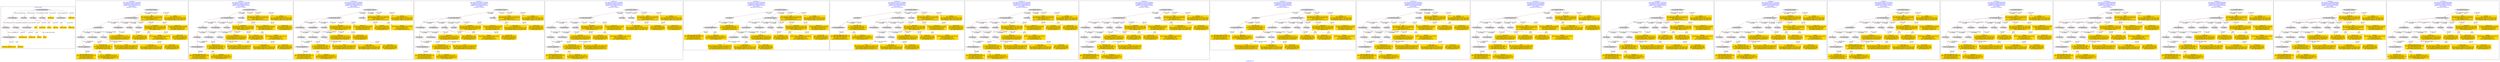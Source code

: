 digraph n0 {
fontcolor="blue"
remincross="true"
label="s29-gilcrease.csv"
subgraph cluster_0 {
label="1-correct model"
n2[style="filled",color="white",fillcolor="lightgray",label="E12_Production1"];
n3[style="filled",color="white",fillcolor="lightgray",label="E21_Person1"];
n4[style="filled",color="white",fillcolor="lightgray",label="E55_Type3"];
n5[style="filled",color="white",fillcolor="lightgray",label="E52_Time-Span1"];
n6[style="filled",color="white",fillcolor="lightgray",label="E82_Actor_Appellation1"];
n7[shape="plaintext",style="filled",fillcolor="gold",label="Attribution_URI"];
n8[style="filled",color="white",fillcolor="lightgray",label="E22_Man-Made_Object1"];
n9[style="filled",color="white",fillcolor="lightgray",label="E35_Title1"];
n10[style="filled",color="white",fillcolor="lightgray",label="E55_Type1"];
n11[style="filled",color="white",fillcolor="lightgray",label="E55_Type2"];
n12[shape="plaintext",style="filled",fillcolor="gold",label="Description"];
n13[style="filled",color="white",fillcolor="lightgray",label="E54_Dimension1"];
n14[shape="plaintext",style="filled",fillcolor="gold",label="Object_URI"];
n15[shape="plaintext",style="filled",fillcolor="gold",label="Title"];
n16[shape="plaintext",style="filled",fillcolor="gold",label="Dated"];
n17[shape="plaintext",style="filled",fillcolor="gold",label="Dimensions"];
n18[shape="plaintext",style="filled",fillcolor="gold",label="Culture_URI"];
n19[shape="plaintext",style="filled",fillcolor="gold",label="Culture"];
n20[shape="plaintext",style="filled",fillcolor="gold",label="Type_URI"];
n21[shape="plaintext",style="filled",fillcolor="gold",label="Object Name"];
n22[shape="plaintext",style="filled",fillcolor="gold",label="Medium_URI"];
n23[shape="plaintext",style="filled",fillcolor="gold",label="Medium"];
n24[shape="plaintext",style="filled",fillcolor="gold",label="Attribution_Appellation_URI"];
n25[shape="plaintext",style="filled",fillcolor="gold",label="Attribution"];
}
subgraph cluster_1 {
label="candidate 0\nlink coherence:0.9565217391304348\nnode coherence:0.9565217391304348\nconfidence:0.4346644594823514\nmapping score:0.5232525423947383\ncost:22.99893\n-precision:0.7-recall:0.7"
n27[style="filled",color="white",fillcolor="lightgray",label="E12_Production1"];
n28[style="filled",color="white",fillcolor="lightgray",label="E21_Person1"];
n29[style="filled",color="white",fillcolor="lightgray",label="E52_Time-Span2"];
n30[style="filled",color="white",fillcolor="lightgray",label="E55_Type1"];
n31[style="filled",color="white",fillcolor="lightgray",label="E82_Actor_Appellation1"];
n32[style="filled",color="white",fillcolor="lightgray",label="E22_Man-Made_Object1"];
n33[style="filled",color="white",fillcolor="lightgray",label="E54_Dimension1"];
n34[style="filled",color="white",fillcolor="lightgray",label="E55_Type2"];
n35[style="filled",color="white",fillcolor="lightgray",label="E55_Type3"];
n36[style="filled",color="white",fillcolor="lightgray",label="E33_Linguistic_Object2"];
n37[shape="plaintext",style="filled",fillcolor="gold",label="Title\n[E22_Man-Made_Object,P3_has_note,0.287]\n[E73_Information_Object,P3_has_note,0.251]\n[E35_Title,label,0.241]\n[E33_Linguistic_Object,P3_has_note,0.221]"];
n38[shape="plaintext",style="filled",fillcolor="gold",label="Dated\n[E52_Time-Span,P82_at_some_time_within,0.457]\n[E52_Time-Span,P82a_begin_of_the_begin,0.241]\n[E33_Linguistic_Object,P3_has_note,0.157]\n[E52_Time-Span,P82b_end_of_the_end,0.145]"];
n39[shape="plaintext",style="filled",fillcolor="gold",label="Attribution_URI\n[E21_Person,classLink,0.346]\n[E82_Actor_Appellation,classLink,0.29]\n[E39_Actor,classLink,0.267]\n[E78_Collection,classLink,0.098]"];
n40[shape="plaintext",style="filled",fillcolor="gold",label="Attribution_Appellation_URI\n[E82_Actor_Appellation,classLink,0.533]\n[E21_Person,classLink,0.39]\n[E39_Actor,classLink,0.057]\n[E78_Collection,classLink,0.021]"];
n41[shape="plaintext",style="filled",fillcolor="gold",label="Dimensions\n[E54_Dimension,P3_has_note,0.737]\n[E22_Man-Made_Object,P3_has_note,0.098]\n[E22_Man-Made_Object,classLink,0.09]\n[E34_Inscription,P3_has_note,0.074]"];
n42[shape="plaintext",style="filled",fillcolor="gold",label="Culture\n[E35_Title,label,0.323]\n[E22_Man-Made_Object,P3_has_note,0.264]\n[E73_Information_Object,P3_has_note,0.224]\n[E33_Linguistic_Object,P3_has_note,0.19]"];
n43[shape="plaintext",style="filled",fillcolor="gold",label="Object Name\n[E55_Type,label,0.498]\n[E29_Design_or_Procedure,P3_has_note,0.178]\n[E22_Man-Made_Object,P3_has_note,0.168]\n[E33_Linguistic_Object,P3_has_note,0.156]"];
n44[shape="plaintext",style="filled",fillcolor="gold",label="Medium_URI\n[E55_Type,classLink,0.397]\n[E57_Material,classLink,0.341]\n[E74_Group,classLink,0.208]\n[E55_Type,label,0.054]"];
n45[shape="plaintext",style="filled",fillcolor="gold",label="Attribution\n[E82_Actor_Appellation,label,0.483]\n[E22_Man-Made_Object,P3_has_note,0.177]\n[E22_Man-Made_Object,classLink,0.173]\n[E35_Title,label,0.167]"];
n46[shape="plaintext",style="filled",fillcolor="gold",label="Type_URI\n[E55_Type,classLink,0.504]\n[E74_Group,classLink,0.196]\n[E57_Material,classLink,0.165]\n[E55_Type,label,0.135]"];
n47[shape="plaintext",style="filled",fillcolor="gold",label="Description\n[E22_Man-Made_Object,P3_has_note,0.314]\n[E73_Information_Object,P3_has_note,0.269]\n[E33_Linguistic_Object,P3_has_note,0.23]\n[E35_Title,label,0.187]"];
n48[shape="plaintext",style="filled",fillcolor="gold",label="Medium\n[E29_Design_or_Procedure,P3_has_note,0.3]\n[E55_Type,label,0.279]\n[E57_Material,label,0.274]\n[E57_Material,classLink,0.147]"];
n49[shape="plaintext",style="filled",fillcolor="gold",label="Object_URI\n[E22_Man-Made_Object,classLink,0.606]\n[E78_Collection,classLink,0.174]\n[E38_Image,classLink,0.149]\n[E21_Person,classLink,0.071]"];
n50[shape="plaintext",style="filled",fillcolor="gold",label="Culture_URI\n[E55_Type,classLink,0.521]\n[E74_Group,classLink,0.248]\n[E57_Material,classLink,0.195]\n[E55_Type,label,0.037]"];
}
subgraph cluster_2 {
label="candidate 1\nlink coherence:0.9565217391304348\nnode coherence:0.9565217391304348\nconfidence:0.4346644594823514\nmapping score:0.5232525423947383\ncost:22.99899\n-precision:0.7-recall:0.7"
n52[style="filled",color="white",fillcolor="lightgray",label="E12_Production1"];
n53[style="filled",color="white",fillcolor="lightgray",label="E21_Person1"];
n54[style="filled",color="white",fillcolor="lightgray",label="E52_Time-Span2"];
n55[style="filled",color="white",fillcolor="lightgray",label="E55_Type1"];
n56[style="filled",color="white",fillcolor="lightgray",label="E82_Actor_Appellation1"];
n57[style="filled",color="white",fillcolor="lightgray",label="E22_Man-Made_Object1"];
n58[style="filled",color="white",fillcolor="lightgray",label="E54_Dimension1"];
n59[style="filled",color="white",fillcolor="lightgray",label="E55_Type3"];
n60[style="filled",color="white",fillcolor="lightgray",label="E33_Linguistic_Object2"];
n61[style="filled",color="white",fillcolor="lightgray",label="E55_Type4"];
n62[shape="plaintext",style="filled",fillcolor="gold",label="Title\n[E22_Man-Made_Object,P3_has_note,0.287]\n[E73_Information_Object,P3_has_note,0.251]\n[E35_Title,label,0.241]\n[E33_Linguistic_Object,P3_has_note,0.221]"];
n63[shape="plaintext",style="filled",fillcolor="gold",label="Dated\n[E52_Time-Span,P82_at_some_time_within,0.457]\n[E52_Time-Span,P82a_begin_of_the_begin,0.241]\n[E33_Linguistic_Object,P3_has_note,0.157]\n[E52_Time-Span,P82b_end_of_the_end,0.145]"];
n64[shape="plaintext",style="filled",fillcolor="gold",label="Medium_URI\n[E55_Type,classLink,0.397]\n[E57_Material,classLink,0.341]\n[E74_Group,classLink,0.208]\n[E55_Type,label,0.054]"];
n65[shape="plaintext",style="filled",fillcolor="gold",label="Attribution_URI\n[E21_Person,classLink,0.346]\n[E82_Actor_Appellation,classLink,0.29]\n[E39_Actor,classLink,0.267]\n[E78_Collection,classLink,0.098]"];
n66[shape="plaintext",style="filled",fillcolor="gold",label="Attribution_Appellation_URI\n[E82_Actor_Appellation,classLink,0.533]\n[E21_Person,classLink,0.39]\n[E39_Actor,classLink,0.057]\n[E78_Collection,classLink,0.021]"];
n67[shape="plaintext",style="filled",fillcolor="gold",label="Dimensions\n[E54_Dimension,P3_has_note,0.737]\n[E22_Man-Made_Object,P3_has_note,0.098]\n[E22_Man-Made_Object,classLink,0.09]\n[E34_Inscription,P3_has_note,0.074]"];
n68[shape="plaintext",style="filled",fillcolor="gold",label="Culture\n[E35_Title,label,0.323]\n[E22_Man-Made_Object,P3_has_note,0.264]\n[E73_Information_Object,P3_has_note,0.224]\n[E33_Linguistic_Object,P3_has_note,0.19]"];
n69[shape="plaintext",style="filled",fillcolor="gold",label="Object Name\n[E55_Type,label,0.498]\n[E29_Design_or_Procedure,P3_has_note,0.178]\n[E22_Man-Made_Object,P3_has_note,0.168]\n[E33_Linguistic_Object,P3_has_note,0.156]"];
n70[shape="plaintext",style="filled",fillcolor="gold",label="Type_URI\n[E55_Type,classLink,0.504]\n[E74_Group,classLink,0.196]\n[E57_Material,classLink,0.165]\n[E55_Type,label,0.135]"];
n71[shape="plaintext",style="filled",fillcolor="gold",label="Attribution\n[E82_Actor_Appellation,label,0.483]\n[E22_Man-Made_Object,P3_has_note,0.177]\n[E22_Man-Made_Object,classLink,0.173]\n[E35_Title,label,0.167]"];
n72[shape="plaintext",style="filled",fillcolor="gold",label="Medium\n[E29_Design_or_Procedure,P3_has_note,0.3]\n[E55_Type,label,0.279]\n[E57_Material,label,0.274]\n[E57_Material,classLink,0.147]"];
n73[shape="plaintext",style="filled",fillcolor="gold",label="Description\n[E22_Man-Made_Object,P3_has_note,0.314]\n[E73_Information_Object,P3_has_note,0.269]\n[E33_Linguistic_Object,P3_has_note,0.23]\n[E35_Title,label,0.187]"];
n74[shape="plaintext",style="filled",fillcolor="gold",label="Object_URI\n[E22_Man-Made_Object,classLink,0.606]\n[E78_Collection,classLink,0.174]\n[E38_Image,classLink,0.149]\n[E21_Person,classLink,0.071]"];
n75[shape="plaintext",style="filled",fillcolor="gold",label="Culture_URI\n[E55_Type,classLink,0.521]\n[E74_Group,classLink,0.248]\n[E57_Material,classLink,0.195]\n[E55_Type,label,0.037]"];
}
subgraph cluster_3 {
label="candidate 10\nlink coherence:0.9130434782608695\nnode coherence:0.9565217391304348\nconfidence:0.4346644594823514\nmapping score:0.5232525423947383\ncost:22.99897\n-precision:0.65-recall:0.65"
n77[style="filled",color="white",fillcolor="lightgray",label="E12_Production1"];
n78[style="filled",color="white",fillcolor="lightgray",label="E21_Person1"];
n79[style="filled",color="white",fillcolor="lightgray",label="E52_Time-Span2"];
n80[style="filled",color="white",fillcolor="lightgray",label="E55_Type1"];
n81[style="filled",color="white",fillcolor="lightgray",label="E82_Actor_Appellation1"];
n82[style="filled",color="white",fillcolor="lightgray",label="E22_Man-Made_Object1"];
n83[style="filled",color="white",fillcolor="lightgray",label="E54_Dimension1"];
n84[style="filled",color="white",fillcolor="lightgray",label="E55_Type3"];
n85[style="filled",color="white",fillcolor="lightgray",label="E33_Linguistic_Object2"];
n86[style="filled",color="white",fillcolor="lightgray",label="E55_Type2"];
n87[shape="plaintext",style="filled",fillcolor="gold",label="Title\n[E22_Man-Made_Object,P3_has_note,0.287]\n[E73_Information_Object,P3_has_note,0.251]\n[E35_Title,label,0.241]\n[E33_Linguistic_Object,P3_has_note,0.221]"];
n88[shape="plaintext",style="filled",fillcolor="gold",label="Dated\n[E52_Time-Span,P82_at_some_time_within,0.457]\n[E52_Time-Span,P82a_begin_of_the_begin,0.241]\n[E33_Linguistic_Object,P3_has_note,0.157]\n[E52_Time-Span,P82b_end_of_the_end,0.145]"];
n89[shape="plaintext",style="filled",fillcolor="gold",label="Attribution_URI\n[E21_Person,classLink,0.346]\n[E82_Actor_Appellation,classLink,0.29]\n[E39_Actor,classLink,0.267]\n[E78_Collection,classLink,0.098]"];
n90[shape="plaintext",style="filled",fillcolor="gold",label="Attribution_Appellation_URI\n[E82_Actor_Appellation,classLink,0.533]\n[E21_Person,classLink,0.39]\n[E39_Actor,classLink,0.057]\n[E78_Collection,classLink,0.021]"];
n91[shape="plaintext",style="filled",fillcolor="gold",label="Dimensions\n[E54_Dimension,P3_has_note,0.737]\n[E22_Man-Made_Object,P3_has_note,0.098]\n[E22_Man-Made_Object,classLink,0.09]\n[E34_Inscription,P3_has_note,0.074]"];
n92[shape="plaintext",style="filled",fillcolor="gold",label="Culture\n[E35_Title,label,0.323]\n[E22_Man-Made_Object,P3_has_note,0.264]\n[E73_Information_Object,P3_has_note,0.224]\n[E33_Linguistic_Object,P3_has_note,0.19]"];
n93[shape="plaintext",style="filled",fillcolor="gold",label="Object Name\n[E55_Type,label,0.498]\n[E29_Design_or_Procedure,P3_has_note,0.178]\n[E22_Man-Made_Object,P3_has_note,0.168]\n[E33_Linguistic_Object,P3_has_note,0.156]"];
n94[shape="plaintext",style="filled",fillcolor="gold",label="Medium_URI\n[E55_Type,classLink,0.397]\n[E57_Material,classLink,0.341]\n[E74_Group,classLink,0.208]\n[E55_Type,label,0.054]"];
n95[shape="plaintext",style="filled",fillcolor="gold",label="Attribution\n[E82_Actor_Appellation,label,0.483]\n[E22_Man-Made_Object,P3_has_note,0.177]\n[E22_Man-Made_Object,classLink,0.173]\n[E35_Title,label,0.167]"];
n96[shape="plaintext",style="filled",fillcolor="gold",label="Type_URI\n[E55_Type,classLink,0.504]\n[E74_Group,classLink,0.196]\n[E57_Material,classLink,0.165]\n[E55_Type,label,0.135]"];
n97[shape="plaintext",style="filled",fillcolor="gold",label="Description\n[E22_Man-Made_Object,P3_has_note,0.314]\n[E73_Information_Object,P3_has_note,0.269]\n[E33_Linguistic_Object,P3_has_note,0.23]\n[E35_Title,label,0.187]"];
n98[shape="plaintext",style="filled",fillcolor="gold",label="Medium\n[E29_Design_or_Procedure,P3_has_note,0.3]\n[E55_Type,label,0.279]\n[E57_Material,label,0.274]\n[E57_Material,classLink,0.147]"];
n99[shape="plaintext",style="filled",fillcolor="gold",label="Object_URI\n[E22_Man-Made_Object,classLink,0.606]\n[E78_Collection,classLink,0.174]\n[E38_Image,classLink,0.149]\n[E21_Person,classLink,0.071]"];
n100[shape="plaintext",style="filled",fillcolor="gold",label="Culture_URI\n[E55_Type,classLink,0.521]\n[E74_Group,classLink,0.248]\n[E57_Material,classLink,0.195]\n[E55_Type,label,0.037]"];
}
subgraph cluster_4 {
label="candidate 11\nlink coherence:0.9130434782608695\nnode coherence:0.9565217391304348\nconfidence:0.4346644594823514\nmapping score:0.5232525423947383\ncost:22.99904\n-precision:0.7-recall:0.7"
n102[style="filled",color="white",fillcolor="lightgray",label="E12_Production1"];
n103[style="filled",color="white",fillcolor="lightgray",label="E21_Person1"];
n104[style="filled",color="white",fillcolor="lightgray",label="E52_Time-Span2"];
n105[style="filled",color="white",fillcolor="lightgray",label="E82_Actor_Appellation1"];
n106[style="filled",color="white",fillcolor="lightgray",label="E22_Man-Made_Object1"];
n107[style="filled",color="white",fillcolor="lightgray",label="E54_Dimension1"];
n108[style="filled",color="white",fillcolor="lightgray",label="E55_Type2"];
n109[style="filled",color="white",fillcolor="lightgray",label="E55_Type3"];
n110[style="filled",color="white",fillcolor="lightgray",label="E33_Linguistic_Object2"];
n111[style="filled",color="white",fillcolor="lightgray",label="E55_Type1"];
n112[shape="plaintext",style="filled",fillcolor="gold",label="Title\n[E22_Man-Made_Object,P3_has_note,0.287]\n[E73_Information_Object,P3_has_note,0.251]\n[E35_Title,label,0.241]\n[E33_Linguistic_Object,P3_has_note,0.221]"];
n113[shape="plaintext",style="filled",fillcolor="gold",label="Dated\n[E52_Time-Span,P82_at_some_time_within,0.457]\n[E52_Time-Span,P82a_begin_of_the_begin,0.241]\n[E33_Linguistic_Object,P3_has_note,0.157]\n[E52_Time-Span,P82b_end_of_the_end,0.145]"];
n114[shape="plaintext",style="filled",fillcolor="gold",label="Attribution_URI\n[E21_Person,classLink,0.346]\n[E82_Actor_Appellation,classLink,0.29]\n[E39_Actor,classLink,0.267]\n[E78_Collection,classLink,0.098]"];
n115[shape="plaintext",style="filled",fillcolor="gold",label="Attribution_Appellation_URI\n[E82_Actor_Appellation,classLink,0.533]\n[E21_Person,classLink,0.39]\n[E39_Actor,classLink,0.057]\n[E78_Collection,classLink,0.021]"];
n116[shape="plaintext",style="filled",fillcolor="gold",label="Dimensions\n[E54_Dimension,P3_has_note,0.737]\n[E22_Man-Made_Object,P3_has_note,0.098]\n[E22_Man-Made_Object,classLink,0.09]\n[E34_Inscription,P3_has_note,0.074]"];
n117[shape="plaintext",style="filled",fillcolor="gold",label="Culture\n[E35_Title,label,0.323]\n[E22_Man-Made_Object,P3_has_note,0.264]\n[E73_Information_Object,P3_has_note,0.224]\n[E33_Linguistic_Object,P3_has_note,0.19]"];
n118[shape="plaintext",style="filled",fillcolor="gold",label="Object Name\n[E55_Type,label,0.498]\n[E29_Design_or_Procedure,P3_has_note,0.178]\n[E22_Man-Made_Object,P3_has_note,0.168]\n[E33_Linguistic_Object,P3_has_note,0.156]"];
n119[shape="plaintext",style="filled",fillcolor="gold",label="Medium_URI\n[E55_Type,classLink,0.397]\n[E57_Material,classLink,0.341]\n[E74_Group,classLink,0.208]\n[E55_Type,label,0.054]"];
n120[shape="plaintext",style="filled",fillcolor="gold",label="Attribution\n[E82_Actor_Appellation,label,0.483]\n[E22_Man-Made_Object,P3_has_note,0.177]\n[E22_Man-Made_Object,classLink,0.173]\n[E35_Title,label,0.167]"];
n121[shape="plaintext",style="filled",fillcolor="gold",label="Type_URI\n[E55_Type,classLink,0.504]\n[E74_Group,classLink,0.196]\n[E57_Material,classLink,0.165]\n[E55_Type,label,0.135]"];
n122[shape="plaintext",style="filled",fillcolor="gold",label="Description\n[E22_Man-Made_Object,P3_has_note,0.314]\n[E73_Information_Object,P3_has_note,0.269]\n[E33_Linguistic_Object,P3_has_note,0.23]\n[E35_Title,label,0.187]"];
n123[shape="plaintext",style="filled",fillcolor="gold",label="Medium\n[E29_Design_or_Procedure,P3_has_note,0.3]\n[E55_Type,label,0.279]\n[E57_Material,label,0.274]\n[E57_Material,classLink,0.147]"];
n124[shape="plaintext",style="filled",fillcolor="gold",label="Object_URI\n[E22_Man-Made_Object,classLink,0.606]\n[E78_Collection,classLink,0.174]\n[E38_Image,classLink,0.149]\n[E21_Person,classLink,0.071]"];
n125[shape="plaintext",style="filled",fillcolor="gold",label="Culture_URI\n[E55_Type,classLink,0.521]\n[E74_Group,classLink,0.248]\n[E57_Material,classLink,0.195]\n[E55_Type,label,0.037]"];
}
subgraph cluster_5 {
label="candidate 12\nlink coherence:0.9130434782608695\nnode coherence:0.9565217391304348\nconfidence:0.4346644594823514\nmapping score:0.5232525423947383\ncost:22.9991\n-precision:0.7-recall:0.7"
n127[style="filled",color="white",fillcolor="lightgray",label="E12_Production1"];
n128[style="filled",color="white",fillcolor="lightgray",label="E21_Person1"];
n129[style="filled",color="white",fillcolor="lightgray",label="E52_Time-Span2"];
n130[style="filled",color="white",fillcolor="lightgray",label="E82_Actor_Appellation1"];
n131[style="filled",color="white",fillcolor="lightgray",label="E22_Man-Made_Object1"];
n132[style="filled",color="white",fillcolor="lightgray",label="E54_Dimension1"];
n133[style="filled",color="white",fillcolor="lightgray",label="E55_Type3"];
n134[style="filled",color="white",fillcolor="lightgray",label="E33_Linguistic_Object2"];
n135[style="filled",color="white",fillcolor="lightgray",label="E55_Type1"];
n136[style="filled",color="white",fillcolor="lightgray",label="E55_Type4"];
n137[shape="plaintext",style="filled",fillcolor="gold",label="Title\n[E22_Man-Made_Object,P3_has_note,0.287]\n[E73_Information_Object,P3_has_note,0.251]\n[E35_Title,label,0.241]\n[E33_Linguistic_Object,P3_has_note,0.221]"];
n138[shape="plaintext",style="filled",fillcolor="gold",label="Dated\n[E52_Time-Span,P82_at_some_time_within,0.457]\n[E52_Time-Span,P82a_begin_of_the_begin,0.241]\n[E33_Linguistic_Object,P3_has_note,0.157]\n[E52_Time-Span,P82b_end_of_the_end,0.145]"];
n139[shape="plaintext",style="filled",fillcolor="gold",label="Medium_URI\n[E55_Type,classLink,0.397]\n[E57_Material,classLink,0.341]\n[E74_Group,classLink,0.208]\n[E55_Type,label,0.054]"];
n140[shape="plaintext",style="filled",fillcolor="gold",label="Attribution_URI\n[E21_Person,classLink,0.346]\n[E82_Actor_Appellation,classLink,0.29]\n[E39_Actor,classLink,0.267]\n[E78_Collection,classLink,0.098]"];
n141[shape="plaintext",style="filled",fillcolor="gold",label="Attribution_Appellation_URI\n[E82_Actor_Appellation,classLink,0.533]\n[E21_Person,classLink,0.39]\n[E39_Actor,classLink,0.057]\n[E78_Collection,classLink,0.021]"];
n142[shape="plaintext",style="filled",fillcolor="gold",label="Dimensions\n[E54_Dimension,P3_has_note,0.737]\n[E22_Man-Made_Object,P3_has_note,0.098]\n[E22_Man-Made_Object,classLink,0.09]\n[E34_Inscription,P3_has_note,0.074]"];
n143[shape="plaintext",style="filled",fillcolor="gold",label="Culture\n[E35_Title,label,0.323]\n[E22_Man-Made_Object,P3_has_note,0.264]\n[E73_Information_Object,P3_has_note,0.224]\n[E33_Linguistic_Object,P3_has_note,0.19]"];
n144[shape="plaintext",style="filled",fillcolor="gold",label="Object Name\n[E55_Type,label,0.498]\n[E29_Design_or_Procedure,P3_has_note,0.178]\n[E22_Man-Made_Object,P3_has_note,0.168]\n[E33_Linguistic_Object,P3_has_note,0.156]"];
n145[shape="plaintext",style="filled",fillcolor="gold",label="Type_URI\n[E55_Type,classLink,0.504]\n[E74_Group,classLink,0.196]\n[E57_Material,classLink,0.165]\n[E55_Type,label,0.135]"];
n146[shape="plaintext",style="filled",fillcolor="gold",label="Attribution\n[E82_Actor_Appellation,label,0.483]\n[E22_Man-Made_Object,P3_has_note,0.177]\n[E22_Man-Made_Object,classLink,0.173]\n[E35_Title,label,0.167]"];
n147[shape="plaintext",style="filled",fillcolor="gold",label="Medium\n[E29_Design_or_Procedure,P3_has_note,0.3]\n[E55_Type,label,0.279]\n[E57_Material,label,0.274]\n[E57_Material,classLink,0.147]"];
n148[shape="plaintext",style="filled",fillcolor="gold",label="Description\n[E22_Man-Made_Object,P3_has_note,0.314]\n[E73_Information_Object,P3_has_note,0.269]\n[E33_Linguistic_Object,P3_has_note,0.23]\n[E35_Title,label,0.187]"];
n149[shape="plaintext",style="filled",fillcolor="gold",label="Object_URI\n[E22_Man-Made_Object,classLink,0.606]\n[E78_Collection,classLink,0.174]\n[E38_Image,classLink,0.149]\n[E21_Person,classLink,0.071]"];
n150[shape="plaintext",style="filled",fillcolor="gold",label="Culture_URI\n[E55_Type,classLink,0.521]\n[E74_Group,classLink,0.248]\n[E57_Material,classLink,0.195]\n[E55_Type,label,0.037]"];
}
subgraph cluster_6 {
label="candidate 13\nlink coherence:0.9130434782608695\nnode coherence:0.9565217391304348\nconfidence:0.4346644594823514\nmapping score:0.5232525423947383\ncost:22.99912\n-precision:0.65-recall:0.65"
n152[style="filled",color="white",fillcolor="lightgray",label="E12_Production1"];
n153[style="filled",color="white",fillcolor="lightgray",label="E52_Time-Span2"];
n154[style="filled",color="white",fillcolor="lightgray",label="E55_Type1"];
n155[style="filled",color="white",fillcolor="lightgray",label="E21_Person1"];
n156[style="filled",color="white",fillcolor="lightgray",label="E82_Actor_Appellation1"];
n157[style="filled",color="white",fillcolor="lightgray",label="E22_Man-Made_Object1"];
n158[style="filled",color="white",fillcolor="lightgray",label="E54_Dimension1"];
n159[style="filled",color="white",fillcolor="lightgray",label="E55_Type2"];
n160[style="filled",color="white",fillcolor="lightgray",label="E55_Type3"];
n161[style="filled",color="white",fillcolor="lightgray",label="E33_Linguistic_Object2"];
n162[shape="plaintext",style="filled",fillcolor="gold",label="Title\n[E22_Man-Made_Object,P3_has_note,0.287]\n[E73_Information_Object,P3_has_note,0.251]\n[E35_Title,label,0.241]\n[E33_Linguistic_Object,P3_has_note,0.221]"];
n163[shape="plaintext",style="filled",fillcolor="gold",label="Dated\n[E52_Time-Span,P82_at_some_time_within,0.457]\n[E52_Time-Span,P82a_begin_of_the_begin,0.241]\n[E33_Linguistic_Object,P3_has_note,0.157]\n[E52_Time-Span,P82b_end_of_the_end,0.145]"];
n164[shape="plaintext",style="filled",fillcolor="gold",label="Attribution_URI\n[E21_Person,classLink,0.346]\n[E82_Actor_Appellation,classLink,0.29]\n[E39_Actor,classLink,0.267]\n[E78_Collection,classLink,0.098]"];
n165[shape="plaintext",style="filled",fillcolor="gold",label="Attribution_Appellation_URI\n[E82_Actor_Appellation,classLink,0.533]\n[E21_Person,classLink,0.39]\n[E39_Actor,classLink,0.057]\n[E78_Collection,classLink,0.021]"];
n166[shape="plaintext",style="filled",fillcolor="gold",label="Dimensions\n[E54_Dimension,P3_has_note,0.737]\n[E22_Man-Made_Object,P3_has_note,0.098]\n[E22_Man-Made_Object,classLink,0.09]\n[E34_Inscription,P3_has_note,0.074]"];
n167[shape="plaintext",style="filled",fillcolor="gold",label="Culture\n[E35_Title,label,0.323]\n[E22_Man-Made_Object,P3_has_note,0.264]\n[E73_Information_Object,P3_has_note,0.224]\n[E33_Linguistic_Object,P3_has_note,0.19]"];
n168[shape="plaintext",style="filled",fillcolor="gold",label="Object Name\n[E55_Type,label,0.498]\n[E29_Design_or_Procedure,P3_has_note,0.178]\n[E22_Man-Made_Object,P3_has_note,0.168]\n[E33_Linguistic_Object,P3_has_note,0.156]"];
n169[shape="plaintext",style="filled",fillcolor="gold",label="Medium_URI\n[E55_Type,classLink,0.397]\n[E57_Material,classLink,0.341]\n[E74_Group,classLink,0.208]\n[E55_Type,label,0.054]"];
n170[shape="plaintext",style="filled",fillcolor="gold",label="Attribution\n[E82_Actor_Appellation,label,0.483]\n[E22_Man-Made_Object,P3_has_note,0.177]\n[E22_Man-Made_Object,classLink,0.173]\n[E35_Title,label,0.167]"];
n171[shape="plaintext",style="filled",fillcolor="gold",label="Type_URI\n[E55_Type,classLink,0.504]\n[E74_Group,classLink,0.196]\n[E57_Material,classLink,0.165]\n[E55_Type,label,0.135]"];
n172[shape="plaintext",style="filled",fillcolor="gold",label="Description\n[E22_Man-Made_Object,P3_has_note,0.314]\n[E73_Information_Object,P3_has_note,0.269]\n[E33_Linguistic_Object,P3_has_note,0.23]\n[E35_Title,label,0.187]"];
n173[shape="plaintext",style="filled",fillcolor="gold",label="Medium\n[E29_Design_or_Procedure,P3_has_note,0.3]\n[E55_Type,label,0.279]\n[E57_Material,label,0.274]\n[E57_Material,classLink,0.147]"];
n174[shape="plaintext",style="filled",fillcolor="gold",label="Object_URI\n[E22_Man-Made_Object,classLink,0.606]\n[E78_Collection,classLink,0.174]\n[E38_Image,classLink,0.149]\n[E21_Person,classLink,0.071]"];
n175[shape="plaintext",style="filled",fillcolor="gold",label="Culture_URI\n[E55_Type,classLink,0.521]\n[E74_Group,classLink,0.248]\n[E57_Material,classLink,0.195]\n[E55_Type,label,0.037]"];
}
subgraph cluster_7 {
label="candidate 14\nlink coherence:0.9130434782608695\nnode coherence:0.9565217391304348\nconfidence:0.4346644594823514\nmapping score:0.5232525423947383\ncost:22.99918\n-precision:0.65-recall:0.65"
n177[style="filled",color="white",fillcolor="lightgray",label="E12_Production1"];
n178[style="filled",color="white",fillcolor="lightgray",label="E52_Time-Span2"];
n179[style="filled",color="white",fillcolor="lightgray",label="E55_Type1"];
n180[style="filled",color="white",fillcolor="lightgray",label="E21_Person1"];
n181[style="filled",color="white",fillcolor="lightgray",label="E82_Actor_Appellation1"];
n182[style="filled",color="white",fillcolor="lightgray",label="E22_Man-Made_Object1"];
n183[style="filled",color="white",fillcolor="lightgray",label="E54_Dimension1"];
n184[style="filled",color="white",fillcolor="lightgray",label="E55_Type3"];
n185[style="filled",color="white",fillcolor="lightgray",label="E33_Linguistic_Object2"];
n186[style="filled",color="white",fillcolor="lightgray",label="E55_Type4"];
n187[shape="plaintext",style="filled",fillcolor="gold",label="Title\n[E22_Man-Made_Object,P3_has_note,0.287]\n[E73_Information_Object,P3_has_note,0.251]\n[E35_Title,label,0.241]\n[E33_Linguistic_Object,P3_has_note,0.221]"];
n188[shape="plaintext",style="filled",fillcolor="gold",label="Dated\n[E52_Time-Span,P82_at_some_time_within,0.457]\n[E52_Time-Span,P82a_begin_of_the_begin,0.241]\n[E33_Linguistic_Object,P3_has_note,0.157]\n[E52_Time-Span,P82b_end_of_the_end,0.145]"];
n189[shape="plaintext",style="filled",fillcolor="gold",label="Medium_URI\n[E55_Type,classLink,0.397]\n[E57_Material,classLink,0.341]\n[E74_Group,classLink,0.208]\n[E55_Type,label,0.054]"];
n190[shape="plaintext",style="filled",fillcolor="gold",label="Attribution_URI\n[E21_Person,classLink,0.346]\n[E82_Actor_Appellation,classLink,0.29]\n[E39_Actor,classLink,0.267]\n[E78_Collection,classLink,0.098]"];
n191[shape="plaintext",style="filled",fillcolor="gold",label="Attribution_Appellation_URI\n[E82_Actor_Appellation,classLink,0.533]\n[E21_Person,classLink,0.39]\n[E39_Actor,classLink,0.057]\n[E78_Collection,classLink,0.021]"];
n192[shape="plaintext",style="filled",fillcolor="gold",label="Dimensions\n[E54_Dimension,P3_has_note,0.737]\n[E22_Man-Made_Object,P3_has_note,0.098]\n[E22_Man-Made_Object,classLink,0.09]\n[E34_Inscription,P3_has_note,0.074]"];
n193[shape="plaintext",style="filled",fillcolor="gold",label="Culture\n[E35_Title,label,0.323]\n[E22_Man-Made_Object,P3_has_note,0.264]\n[E73_Information_Object,P3_has_note,0.224]\n[E33_Linguistic_Object,P3_has_note,0.19]"];
n194[shape="plaintext",style="filled",fillcolor="gold",label="Object Name\n[E55_Type,label,0.498]\n[E29_Design_or_Procedure,P3_has_note,0.178]\n[E22_Man-Made_Object,P3_has_note,0.168]\n[E33_Linguistic_Object,P3_has_note,0.156]"];
n195[shape="plaintext",style="filled",fillcolor="gold",label="Type_URI\n[E55_Type,classLink,0.504]\n[E74_Group,classLink,0.196]\n[E57_Material,classLink,0.165]\n[E55_Type,label,0.135]"];
n196[shape="plaintext",style="filled",fillcolor="gold",label="Attribution\n[E82_Actor_Appellation,label,0.483]\n[E22_Man-Made_Object,P3_has_note,0.177]\n[E22_Man-Made_Object,classLink,0.173]\n[E35_Title,label,0.167]"];
n197[shape="plaintext",style="filled",fillcolor="gold",label="Medium\n[E29_Design_or_Procedure,P3_has_note,0.3]\n[E55_Type,label,0.279]\n[E57_Material,label,0.274]\n[E57_Material,classLink,0.147]"];
n198[shape="plaintext",style="filled",fillcolor="gold",label="Description\n[E22_Man-Made_Object,P3_has_note,0.314]\n[E73_Information_Object,P3_has_note,0.269]\n[E33_Linguistic_Object,P3_has_note,0.23]\n[E35_Title,label,0.187]"];
n199[shape="plaintext",style="filled",fillcolor="gold",label="Object_URI\n[E22_Man-Made_Object,classLink,0.606]\n[E78_Collection,classLink,0.174]\n[E38_Image,classLink,0.149]\n[E21_Person,classLink,0.071]"];
n200[shape="plaintext",style="filled",fillcolor="gold",label="Culture_URI\n[E55_Type,classLink,0.521]\n[E74_Group,classLink,0.248]\n[E57_Material,classLink,0.195]\n[E55_Type,label,0.037]"];
}
subgraph cluster_8 {
label="candidate 15\nlink coherence:0.9130434782608695\nnode coherence:0.9565217391304348\nconfidence:0.4101922309839429\nmapping score:0.5150951328952688\ncost:22.99897\n-precision:0.65-recall:0.65"
n202[style="filled",color="white",fillcolor="lightgray",label="E12_Production1"];
n203[style="filled",color="white",fillcolor="lightgray",label="E21_Person1"];
n204[style="filled",color="white",fillcolor="lightgray",label="E52_Time-Span2"];
n205[style="filled",color="white",fillcolor="lightgray",label="E55_Type1"];
n206[style="filled",color="white",fillcolor="lightgray",label="E82_Actor_Appellation1"];
n207[style="filled",color="white",fillcolor="lightgray",label="E22_Man-Made_Object1"];
n208[style="filled",color="white",fillcolor="lightgray",label="E54_Dimension1"];
n209[style="filled",color="white",fillcolor="lightgray",label="E55_Type3"];
n210[style="filled",color="white",fillcolor="lightgray",label="E33_Linguistic_Object2"];
n211[style="filled",color="white",fillcolor="lightgray",label="E55_Type2"];
n212[shape="plaintext",style="filled",fillcolor="gold",label="Title\n[E22_Man-Made_Object,P3_has_note,0.287]\n[E73_Information_Object,P3_has_note,0.251]\n[E35_Title,label,0.241]\n[E33_Linguistic_Object,P3_has_note,0.221]"];
n213[shape="plaintext",style="filled",fillcolor="gold",label="Dated\n[E52_Time-Span,P82_at_some_time_within,0.457]\n[E52_Time-Span,P82a_begin_of_the_begin,0.241]\n[E33_Linguistic_Object,P3_has_note,0.157]\n[E52_Time-Span,P82b_end_of_the_end,0.145]"];
n214[shape="plaintext",style="filled",fillcolor="gold",label="Attribution_URI\n[E21_Person,classLink,0.346]\n[E82_Actor_Appellation,classLink,0.29]\n[E39_Actor,classLink,0.267]\n[E78_Collection,classLink,0.098]"];
n215[shape="plaintext",style="filled",fillcolor="gold",label="Attribution_Appellation_URI\n[E82_Actor_Appellation,classLink,0.533]\n[E21_Person,classLink,0.39]\n[E39_Actor,classLink,0.057]\n[E78_Collection,classLink,0.021]"];
n216[shape="plaintext",style="filled",fillcolor="gold",label="Dimensions\n[E54_Dimension,P3_has_note,0.737]\n[E22_Man-Made_Object,P3_has_note,0.098]\n[E22_Man-Made_Object,classLink,0.09]\n[E34_Inscription,P3_has_note,0.074]"];
n217[shape="plaintext",style="filled",fillcolor="gold",label="Culture\n[E35_Title,label,0.323]\n[E22_Man-Made_Object,P3_has_note,0.264]\n[E73_Information_Object,P3_has_note,0.224]\n[E33_Linguistic_Object,P3_has_note,0.19]"];
n218[shape="plaintext",style="filled",fillcolor="gold",label="Object Name\n[E55_Type,label,0.498]\n[E29_Design_or_Procedure,P3_has_note,0.178]\n[E22_Man-Made_Object,P3_has_note,0.168]\n[E33_Linguistic_Object,P3_has_note,0.156]"];
n219[shape="plaintext",style="filled",fillcolor="gold",label="Attribution\n[E82_Actor_Appellation,label,0.483]\n[E22_Man-Made_Object,P3_has_note,0.177]\n[E22_Man-Made_Object,classLink,0.173]\n[E35_Title,label,0.167]"];
n220[shape="plaintext",style="filled",fillcolor="gold",label="Medium\n[E29_Design_or_Procedure,P3_has_note,0.3]\n[E55_Type,label,0.279]\n[E57_Material,label,0.274]\n[E57_Material,classLink,0.147]"];
n221[shape="plaintext",style="filled",fillcolor="gold",label="Type_URI\n[E55_Type,classLink,0.504]\n[E74_Group,classLink,0.196]\n[E57_Material,classLink,0.165]\n[E55_Type,label,0.135]"];
n222[shape="plaintext",style="filled",fillcolor="gold",label="Description\n[E22_Man-Made_Object,P3_has_note,0.314]\n[E73_Information_Object,P3_has_note,0.269]\n[E33_Linguistic_Object,P3_has_note,0.23]\n[E35_Title,label,0.187]"];
n223[shape="plaintext",style="filled",fillcolor="gold",label="Object_URI\n[E22_Man-Made_Object,classLink,0.606]\n[E78_Collection,classLink,0.174]\n[E38_Image,classLink,0.149]\n[E21_Person,classLink,0.071]"];
n224[shape="plaintext",style="filled",fillcolor="gold",label="Medium_URI\n[E55_Type,classLink,0.397]\n[E57_Material,classLink,0.341]\n[E74_Group,classLink,0.208]\n[E55_Type,label,0.054]"];
n225[shape="plaintext",style="filled",fillcolor="gold",label="Culture_URI\n[E55_Type,classLink,0.521]\n[E74_Group,classLink,0.248]\n[E57_Material,classLink,0.195]\n[E55_Type,label,0.037]"];
}
subgraph cluster_9 {
label="candidate 16\nlink coherence:0.9130434782608695\nnode coherence:0.9565217391304348\nconfidence:0.4101922309839429\nmapping score:0.5150951328952688\ncost:22.99904\n-precision:0.7-recall:0.7"
n227[style="filled",color="white",fillcolor="lightgray",label="E12_Production1"];
n228[style="filled",color="white",fillcolor="lightgray",label="E21_Person1"];
n229[style="filled",color="white",fillcolor="lightgray",label="E52_Time-Span2"];
n230[style="filled",color="white",fillcolor="lightgray",label="E82_Actor_Appellation1"];
n231[style="filled",color="white",fillcolor="lightgray",label="E22_Man-Made_Object1"];
n232[style="filled",color="white",fillcolor="lightgray",label="E54_Dimension1"];
n233[style="filled",color="white",fillcolor="lightgray",label="E55_Type2"];
n234[style="filled",color="white",fillcolor="lightgray",label="E55_Type3"];
n235[style="filled",color="white",fillcolor="lightgray",label="E33_Linguistic_Object2"];
n236[style="filled",color="white",fillcolor="lightgray",label="E55_Type1"];
n237[shape="plaintext",style="filled",fillcolor="gold",label="Title\n[E22_Man-Made_Object,P3_has_note,0.287]\n[E73_Information_Object,P3_has_note,0.251]\n[E35_Title,label,0.241]\n[E33_Linguistic_Object,P3_has_note,0.221]"];
n238[shape="plaintext",style="filled",fillcolor="gold",label="Dated\n[E52_Time-Span,P82_at_some_time_within,0.457]\n[E52_Time-Span,P82a_begin_of_the_begin,0.241]\n[E33_Linguistic_Object,P3_has_note,0.157]\n[E52_Time-Span,P82b_end_of_the_end,0.145]"];
n239[shape="plaintext",style="filled",fillcolor="gold",label="Attribution_URI\n[E21_Person,classLink,0.346]\n[E82_Actor_Appellation,classLink,0.29]\n[E39_Actor,classLink,0.267]\n[E78_Collection,classLink,0.098]"];
n240[shape="plaintext",style="filled",fillcolor="gold",label="Attribution_Appellation_URI\n[E82_Actor_Appellation,classLink,0.533]\n[E21_Person,classLink,0.39]\n[E39_Actor,classLink,0.057]\n[E78_Collection,classLink,0.021]"];
n241[shape="plaintext",style="filled",fillcolor="gold",label="Dimensions\n[E54_Dimension,P3_has_note,0.737]\n[E22_Man-Made_Object,P3_has_note,0.098]\n[E22_Man-Made_Object,classLink,0.09]\n[E34_Inscription,P3_has_note,0.074]"];
n242[shape="plaintext",style="filled",fillcolor="gold",label="Culture\n[E35_Title,label,0.323]\n[E22_Man-Made_Object,P3_has_note,0.264]\n[E73_Information_Object,P3_has_note,0.224]\n[E33_Linguistic_Object,P3_has_note,0.19]"];
n243[shape="plaintext",style="filled",fillcolor="gold",label="Object Name\n[E55_Type,label,0.498]\n[E29_Design_or_Procedure,P3_has_note,0.178]\n[E22_Man-Made_Object,P3_has_note,0.168]\n[E33_Linguistic_Object,P3_has_note,0.156]"];
n244[shape="plaintext",style="filled",fillcolor="gold",label="Attribution\n[E82_Actor_Appellation,label,0.483]\n[E22_Man-Made_Object,P3_has_note,0.177]\n[E22_Man-Made_Object,classLink,0.173]\n[E35_Title,label,0.167]"];
n245[shape="plaintext",style="filled",fillcolor="gold",label="Medium\n[E29_Design_or_Procedure,P3_has_note,0.3]\n[E55_Type,label,0.279]\n[E57_Material,label,0.274]\n[E57_Material,classLink,0.147]"];
n246[shape="plaintext",style="filled",fillcolor="gold",label="Type_URI\n[E55_Type,classLink,0.504]\n[E74_Group,classLink,0.196]\n[E57_Material,classLink,0.165]\n[E55_Type,label,0.135]"];
n247[shape="plaintext",style="filled",fillcolor="gold",label="Description\n[E22_Man-Made_Object,P3_has_note,0.314]\n[E73_Information_Object,P3_has_note,0.269]\n[E33_Linguistic_Object,P3_has_note,0.23]\n[E35_Title,label,0.187]"];
n248[shape="plaintext",style="filled",fillcolor="gold",label="Object_URI\n[E22_Man-Made_Object,classLink,0.606]\n[E78_Collection,classLink,0.174]\n[E38_Image,classLink,0.149]\n[E21_Person,classLink,0.071]"];
n249[shape="plaintext",style="filled",fillcolor="gold",label="Medium_URI\n[E55_Type,classLink,0.397]\n[E57_Material,classLink,0.341]\n[E74_Group,classLink,0.208]\n[E55_Type,label,0.054]"];
n250[shape="plaintext",style="filled",fillcolor="gold",label="Culture_URI\n[E55_Type,classLink,0.521]\n[E74_Group,classLink,0.248]\n[E57_Material,classLink,0.195]\n[E55_Type,label,0.037]"];
}
subgraph cluster_10 {
label="candidate 17\nlink coherence:0.9130434782608695\nnode coherence:0.9565217391304348\nconfidence:0.4101922309839429\nmapping score:0.5150951328952688\ncost:22.99912\n-precision:0.65-recall:0.65"
n252[style="filled",color="white",fillcolor="lightgray",label="E12_Production1"];
n253[style="filled",color="white",fillcolor="lightgray",label="E52_Time-Span2"];
n254[style="filled",color="white",fillcolor="lightgray",label="E55_Type1"];
n255[style="filled",color="white",fillcolor="lightgray",label="E21_Person1"];
n256[style="filled",color="white",fillcolor="lightgray",label="E82_Actor_Appellation1"];
n257[style="filled",color="white",fillcolor="lightgray",label="E22_Man-Made_Object1"];
n258[style="filled",color="white",fillcolor="lightgray",label="E54_Dimension1"];
n259[style="filled",color="white",fillcolor="lightgray",label="E55_Type2"];
n260[style="filled",color="white",fillcolor="lightgray",label="E55_Type3"];
n261[style="filled",color="white",fillcolor="lightgray",label="E33_Linguistic_Object2"];
n262[shape="plaintext",style="filled",fillcolor="gold",label="Title\n[E22_Man-Made_Object,P3_has_note,0.287]\n[E73_Information_Object,P3_has_note,0.251]\n[E35_Title,label,0.241]\n[E33_Linguistic_Object,P3_has_note,0.221]"];
n263[shape="plaintext",style="filled",fillcolor="gold",label="Dated\n[E52_Time-Span,P82_at_some_time_within,0.457]\n[E52_Time-Span,P82a_begin_of_the_begin,0.241]\n[E33_Linguistic_Object,P3_has_note,0.157]\n[E52_Time-Span,P82b_end_of_the_end,0.145]"];
n264[shape="plaintext",style="filled",fillcolor="gold",label="Attribution_URI\n[E21_Person,classLink,0.346]\n[E82_Actor_Appellation,classLink,0.29]\n[E39_Actor,classLink,0.267]\n[E78_Collection,classLink,0.098]"];
n265[shape="plaintext",style="filled",fillcolor="gold",label="Attribution_Appellation_URI\n[E82_Actor_Appellation,classLink,0.533]\n[E21_Person,classLink,0.39]\n[E39_Actor,classLink,0.057]\n[E78_Collection,classLink,0.021]"];
n266[shape="plaintext",style="filled",fillcolor="gold",label="Dimensions\n[E54_Dimension,P3_has_note,0.737]\n[E22_Man-Made_Object,P3_has_note,0.098]\n[E22_Man-Made_Object,classLink,0.09]\n[E34_Inscription,P3_has_note,0.074]"];
n267[shape="plaintext",style="filled",fillcolor="gold",label="Culture\n[E35_Title,label,0.323]\n[E22_Man-Made_Object,P3_has_note,0.264]\n[E73_Information_Object,P3_has_note,0.224]\n[E33_Linguistic_Object,P3_has_note,0.19]"];
n268[shape="plaintext",style="filled",fillcolor="gold",label="Object Name\n[E55_Type,label,0.498]\n[E29_Design_or_Procedure,P3_has_note,0.178]\n[E22_Man-Made_Object,P3_has_note,0.168]\n[E33_Linguistic_Object,P3_has_note,0.156]"];
n269[shape="plaintext",style="filled",fillcolor="gold",label="Attribution\n[E82_Actor_Appellation,label,0.483]\n[E22_Man-Made_Object,P3_has_note,0.177]\n[E22_Man-Made_Object,classLink,0.173]\n[E35_Title,label,0.167]"];
n270[shape="plaintext",style="filled",fillcolor="gold",label="Medium\n[E29_Design_or_Procedure,P3_has_note,0.3]\n[E55_Type,label,0.279]\n[E57_Material,label,0.274]\n[E57_Material,classLink,0.147]"];
n271[shape="plaintext",style="filled",fillcolor="gold",label="Type_URI\n[E55_Type,classLink,0.504]\n[E74_Group,classLink,0.196]\n[E57_Material,classLink,0.165]\n[E55_Type,label,0.135]"];
n272[shape="plaintext",style="filled",fillcolor="gold",label="Description\n[E22_Man-Made_Object,P3_has_note,0.314]\n[E73_Information_Object,P3_has_note,0.269]\n[E33_Linguistic_Object,P3_has_note,0.23]\n[E35_Title,label,0.187]"];
n273[shape="plaintext",style="filled",fillcolor="gold",label="Object_URI\n[E22_Man-Made_Object,classLink,0.606]\n[E78_Collection,classLink,0.174]\n[E38_Image,classLink,0.149]\n[E21_Person,classLink,0.071]"];
n274[shape="plaintext",style="filled",fillcolor="gold",label="Medium_URI\n[E55_Type,classLink,0.397]\n[E57_Material,classLink,0.341]\n[E74_Group,classLink,0.208]\n[E55_Type,label,0.054]"];
n275[shape="plaintext",style="filled",fillcolor="gold",label="Culture_URI\n[E55_Type,classLink,0.521]\n[E74_Group,classLink,0.248]\n[E57_Material,classLink,0.195]\n[E55_Type,label,0.037]"];
}
subgraph cluster_11 {
label="candidate 18\nlink coherence:0.9130434782608695\nnode coherence:0.9565217391304348\nconfidence:0.40891739466282834\nmapping score:0.5146701874548972\ncost:22.99897\n-precision:0.61-recall:0.61"
n277[style="filled",color="white",fillcolor="lightgray",label="E12_Production1"];
n278[style="filled",color="white",fillcolor="lightgray",label="E21_Person1"];
n279[style="filled",color="white",fillcolor="lightgray",label="E52_Time-Span2"];
n280[style="filled",color="white",fillcolor="lightgray",label="E55_Type1"];
n281[style="filled",color="white",fillcolor="lightgray",label="E82_Actor_Appellation1"];
n282[style="filled",color="white",fillcolor="lightgray",label="E22_Man-Made_Object1"];
n283[style="filled",color="white",fillcolor="lightgray",label="E54_Dimension1"];
n284[style="filled",color="white",fillcolor="lightgray",label="E55_Type3"];
n285[style="filled",color="white",fillcolor="lightgray",label="E33_Linguistic_Object2"];
n286[style="filled",color="white",fillcolor="lightgray",label="E55_Type2"];
n287[shape="plaintext",style="filled",fillcolor="gold",label="Description\n[E22_Man-Made_Object,P3_has_note,0.314]\n[E73_Information_Object,P3_has_note,0.269]\n[E33_Linguistic_Object,P3_has_note,0.23]\n[E35_Title,label,0.187]"];
n288[shape="plaintext",style="filled",fillcolor="gold",label="Dated\n[E52_Time-Span,P82_at_some_time_within,0.457]\n[E52_Time-Span,P82a_begin_of_the_begin,0.241]\n[E33_Linguistic_Object,P3_has_note,0.157]\n[E52_Time-Span,P82b_end_of_the_end,0.145]"];
n289[shape="plaintext",style="filled",fillcolor="gold",label="Attribution_URI\n[E21_Person,classLink,0.346]\n[E82_Actor_Appellation,classLink,0.29]\n[E39_Actor,classLink,0.267]\n[E78_Collection,classLink,0.098]"];
n290[shape="plaintext",style="filled",fillcolor="gold",label="Attribution_Appellation_URI\n[E82_Actor_Appellation,classLink,0.533]\n[E21_Person,classLink,0.39]\n[E39_Actor,classLink,0.057]\n[E78_Collection,classLink,0.021]"];
n291[shape="plaintext",style="filled",fillcolor="gold",label="Dimensions\n[E54_Dimension,P3_has_note,0.737]\n[E22_Man-Made_Object,P3_has_note,0.098]\n[E22_Man-Made_Object,classLink,0.09]\n[E34_Inscription,P3_has_note,0.074]"];
n292[shape="plaintext",style="filled",fillcolor="gold",label="Culture\n[E35_Title,label,0.323]\n[E22_Man-Made_Object,P3_has_note,0.264]\n[E73_Information_Object,P3_has_note,0.224]\n[E33_Linguistic_Object,P3_has_note,0.19]"];
n293[shape="plaintext",style="filled",fillcolor="gold",label="Object Name\n[E55_Type,label,0.498]\n[E29_Design_or_Procedure,P3_has_note,0.178]\n[E22_Man-Made_Object,P3_has_note,0.168]\n[E33_Linguistic_Object,P3_has_note,0.156]"];
n294[shape="plaintext",style="filled",fillcolor="gold",label="Attribution\n[E82_Actor_Appellation,label,0.483]\n[E22_Man-Made_Object,P3_has_note,0.177]\n[E22_Man-Made_Object,classLink,0.173]\n[E35_Title,label,0.167]"];
n295[shape="plaintext",style="filled",fillcolor="gold",label="Medium\n[E29_Design_or_Procedure,P3_has_note,0.3]\n[E55_Type,label,0.279]\n[E57_Material,label,0.274]\n[E57_Material,classLink,0.147]"];
n296[shape="plaintext",style="filled",fillcolor="gold",label="Type_URI\n[E55_Type,classLink,0.504]\n[E74_Group,classLink,0.196]\n[E57_Material,classLink,0.165]\n[E55_Type,label,0.135]"];
n297[shape="plaintext",style="filled",fillcolor="gold",label="Title\n[E22_Man-Made_Object,P3_has_note,0.287]\n[E73_Information_Object,P3_has_note,0.251]\n[E35_Title,label,0.241]\n[E33_Linguistic_Object,P3_has_note,0.221]"];
n298[shape="plaintext",style="filled",fillcolor="gold",label="Object_URI\n[E22_Man-Made_Object,classLink,0.606]\n[E78_Collection,classLink,0.174]\n[E38_Image,classLink,0.149]\n[E21_Person,classLink,0.071]"];
n299[shape="plaintext",style="filled",fillcolor="gold",label="Medium_URI\n[E55_Type,classLink,0.397]\n[E57_Material,classLink,0.341]\n[E74_Group,classLink,0.208]\n[E55_Type,label,0.054]"];
n300[shape="plaintext",style="filled",fillcolor="gold",label="Culture_URI\n[E55_Type,classLink,0.521]\n[E74_Group,classLink,0.248]\n[E57_Material,classLink,0.195]\n[E55_Type,label,0.037]"];
}
subgraph cluster_12 {
label="candidate 19\nlink coherence:0.9130434782608695\nnode coherence:0.9565217391304348\nconfidence:0.40891739466282834\nmapping score:0.5146701874548972\ncost:22.99904\n-precision:0.65-recall:0.65"
n302[style="filled",color="white",fillcolor="lightgray",label="E12_Production1"];
n303[style="filled",color="white",fillcolor="lightgray",label="E21_Person1"];
n304[style="filled",color="white",fillcolor="lightgray",label="E52_Time-Span2"];
n305[style="filled",color="white",fillcolor="lightgray",label="E82_Actor_Appellation1"];
n306[style="filled",color="white",fillcolor="lightgray",label="E22_Man-Made_Object1"];
n307[style="filled",color="white",fillcolor="lightgray",label="E54_Dimension1"];
n308[style="filled",color="white",fillcolor="lightgray",label="E55_Type2"];
n309[style="filled",color="white",fillcolor="lightgray",label="E55_Type3"];
n310[style="filled",color="white",fillcolor="lightgray",label="E33_Linguistic_Object2"];
n311[style="filled",color="white",fillcolor="lightgray",label="E55_Type1"];
n312[shape="plaintext",style="filled",fillcolor="gold",label="Description\n[E22_Man-Made_Object,P3_has_note,0.314]\n[E73_Information_Object,P3_has_note,0.269]\n[E33_Linguistic_Object,P3_has_note,0.23]\n[E35_Title,label,0.187]"];
n313[shape="plaintext",style="filled",fillcolor="gold",label="Dated\n[E52_Time-Span,P82_at_some_time_within,0.457]\n[E52_Time-Span,P82a_begin_of_the_begin,0.241]\n[E33_Linguistic_Object,P3_has_note,0.157]\n[E52_Time-Span,P82b_end_of_the_end,0.145]"];
n314[shape="plaintext",style="filled",fillcolor="gold",label="Attribution_URI\n[E21_Person,classLink,0.346]\n[E82_Actor_Appellation,classLink,0.29]\n[E39_Actor,classLink,0.267]\n[E78_Collection,classLink,0.098]"];
n315[shape="plaintext",style="filled",fillcolor="gold",label="Attribution_Appellation_URI\n[E82_Actor_Appellation,classLink,0.533]\n[E21_Person,classLink,0.39]\n[E39_Actor,classLink,0.057]\n[E78_Collection,classLink,0.021]"];
n316[shape="plaintext",style="filled",fillcolor="gold",label="Dimensions\n[E54_Dimension,P3_has_note,0.737]\n[E22_Man-Made_Object,P3_has_note,0.098]\n[E22_Man-Made_Object,classLink,0.09]\n[E34_Inscription,P3_has_note,0.074]"];
n317[shape="plaintext",style="filled",fillcolor="gold",label="Culture\n[E35_Title,label,0.323]\n[E22_Man-Made_Object,P3_has_note,0.264]\n[E73_Information_Object,P3_has_note,0.224]\n[E33_Linguistic_Object,P3_has_note,0.19]"];
n318[shape="plaintext",style="filled",fillcolor="gold",label="Object Name\n[E55_Type,label,0.498]\n[E29_Design_or_Procedure,P3_has_note,0.178]\n[E22_Man-Made_Object,P3_has_note,0.168]\n[E33_Linguistic_Object,P3_has_note,0.156]"];
n319[shape="plaintext",style="filled",fillcolor="gold",label="Attribution\n[E82_Actor_Appellation,label,0.483]\n[E22_Man-Made_Object,P3_has_note,0.177]\n[E22_Man-Made_Object,classLink,0.173]\n[E35_Title,label,0.167]"];
n320[shape="plaintext",style="filled",fillcolor="gold",label="Medium\n[E29_Design_or_Procedure,P3_has_note,0.3]\n[E55_Type,label,0.279]\n[E57_Material,label,0.274]\n[E57_Material,classLink,0.147]"];
n321[shape="plaintext",style="filled",fillcolor="gold",label="Type_URI\n[E55_Type,classLink,0.504]\n[E74_Group,classLink,0.196]\n[E57_Material,classLink,0.165]\n[E55_Type,label,0.135]"];
n322[shape="plaintext",style="filled",fillcolor="gold",label="Title\n[E22_Man-Made_Object,P3_has_note,0.287]\n[E73_Information_Object,P3_has_note,0.251]\n[E35_Title,label,0.241]\n[E33_Linguistic_Object,P3_has_note,0.221]"];
n323[shape="plaintext",style="filled",fillcolor="gold",label="Object_URI\n[E22_Man-Made_Object,classLink,0.606]\n[E78_Collection,classLink,0.174]\n[E38_Image,classLink,0.149]\n[E21_Person,classLink,0.071]"];
n324[shape="plaintext",style="filled",fillcolor="gold",label="Medium_URI\n[E55_Type,classLink,0.397]\n[E57_Material,classLink,0.341]\n[E74_Group,classLink,0.208]\n[E55_Type,label,0.054]"];
n325[shape="plaintext",style="filled",fillcolor="gold",label="Culture_URI\n[E55_Type,classLink,0.521]\n[E74_Group,classLink,0.248]\n[E57_Material,classLink,0.195]\n[E55_Type,label,0.037]"];
}
subgraph cluster_13 {
label="candidate 2\nlink coherence:0.9565217391304348\nnode coherence:0.9565217391304348\nconfidence:0.4101922309839429\nmapping score:0.5150951328952688\ncost:22.99893\n-precision:0.7-recall:0.7"
n327[style="filled",color="white",fillcolor="lightgray",label="E12_Production1"];
n328[style="filled",color="white",fillcolor="lightgray",label="E21_Person1"];
n329[style="filled",color="white",fillcolor="lightgray",label="E52_Time-Span2"];
n330[style="filled",color="white",fillcolor="lightgray",label="E55_Type1"];
n331[style="filled",color="white",fillcolor="lightgray",label="E82_Actor_Appellation1"];
n332[style="filled",color="white",fillcolor="lightgray",label="E22_Man-Made_Object1"];
n333[style="filled",color="white",fillcolor="lightgray",label="E54_Dimension1"];
n334[style="filled",color="white",fillcolor="lightgray",label="E55_Type2"];
n335[style="filled",color="white",fillcolor="lightgray",label="E55_Type3"];
n336[style="filled",color="white",fillcolor="lightgray",label="E33_Linguistic_Object2"];
n337[shape="plaintext",style="filled",fillcolor="gold",label="Title\n[E22_Man-Made_Object,P3_has_note,0.287]\n[E73_Information_Object,P3_has_note,0.251]\n[E35_Title,label,0.241]\n[E33_Linguistic_Object,P3_has_note,0.221]"];
n338[shape="plaintext",style="filled",fillcolor="gold",label="Dated\n[E52_Time-Span,P82_at_some_time_within,0.457]\n[E52_Time-Span,P82a_begin_of_the_begin,0.241]\n[E33_Linguistic_Object,P3_has_note,0.157]\n[E52_Time-Span,P82b_end_of_the_end,0.145]"];
n339[shape="plaintext",style="filled",fillcolor="gold",label="Attribution_URI\n[E21_Person,classLink,0.346]\n[E82_Actor_Appellation,classLink,0.29]\n[E39_Actor,classLink,0.267]\n[E78_Collection,classLink,0.098]"];
n340[shape="plaintext",style="filled",fillcolor="gold",label="Attribution_Appellation_URI\n[E82_Actor_Appellation,classLink,0.533]\n[E21_Person,classLink,0.39]\n[E39_Actor,classLink,0.057]\n[E78_Collection,classLink,0.021]"];
n341[shape="plaintext",style="filled",fillcolor="gold",label="Dimensions\n[E54_Dimension,P3_has_note,0.737]\n[E22_Man-Made_Object,P3_has_note,0.098]\n[E22_Man-Made_Object,classLink,0.09]\n[E34_Inscription,P3_has_note,0.074]"];
n342[shape="plaintext",style="filled",fillcolor="gold",label="Culture\n[E35_Title,label,0.323]\n[E22_Man-Made_Object,P3_has_note,0.264]\n[E73_Information_Object,P3_has_note,0.224]\n[E33_Linguistic_Object,P3_has_note,0.19]"];
n343[shape="plaintext",style="filled",fillcolor="gold",label="Object Name\n[E55_Type,label,0.498]\n[E29_Design_or_Procedure,P3_has_note,0.178]\n[E22_Man-Made_Object,P3_has_note,0.168]\n[E33_Linguistic_Object,P3_has_note,0.156]"];
n344[shape="plaintext",style="filled",fillcolor="gold",label="Attribution\n[E82_Actor_Appellation,label,0.483]\n[E22_Man-Made_Object,P3_has_note,0.177]\n[E22_Man-Made_Object,classLink,0.173]\n[E35_Title,label,0.167]"];
n345[shape="plaintext",style="filled",fillcolor="gold",label="Medium\n[E29_Design_or_Procedure,P3_has_note,0.3]\n[E55_Type,label,0.279]\n[E57_Material,label,0.274]\n[E57_Material,classLink,0.147]"];
n346[shape="plaintext",style="filled",fillcolor="gold",label="Type_URI\n[E55_Type,classLink,0.504]\n[E74_Group,classLink,0.196]\n[E57_Material,classLink,0.165]\n[E55_Type,label,0.135]"];
n347[shape="plaintext",style="filled",fillcolor="gold",label="Description\n[E22_Man-Made_Object,P3_has_note,0.314]\n[E73_Information_Object,P3_has_note,0.269]\n[E33_Linguistic_Object,P3_has_note,0.23]\n[E35_Title,label,0.187]"];
n348[shape="plaintext",style="filled",fillcolor="gold",label="Object_URI\n[E22_Man-Made_Object,classLink,0.606]\n[E78_Collection,classLink,0.174]\n[E38_Image,classLink,0.149]\n[E21_Person,classLink,0.071]"];
n349[shape="plaintext",style="filled",fillcolor="gold",label="Medium_URI\n[E55_Type,classLink,0.397]\n[E57_Material,classLink,0.341]\n[E74_Group,classLink,0.208]\n[E55_Type,label,0.054]"];
n350[shape="plaintext",style="filled",fillcolor="gold",label="Culture_URI\n[E55_Type,classLink,0.521]\n[E74_Group,classLink,0.248]\n[E57_Material,classLink,0.195]\n[E55_Type,label,0.037]"];
}
subgraph cluster_14 {
label="candidate 3\nlink coherence:0.9565217391304348\nnode coherence:0.9565217391304348\nconfidence:0.40891739466282834\nmapping score:0.5146701874548972\ncost:22.99893\n-precision:0.65-recall:0.65"
n352[style="filled",color="white",fillcolor="lightgray",label="E12_Production1"];
n353[style="filled",color="white",fillcolor="lightgray",label="E21_Person1"];
n354[style="filled",color="white",fillcolor="lightgray",label="E52_Time-Span2"];
n355[style="filled",color="white",fillcolor="lightgray",label="E55_Type1"];
n356[style="filled",color="white",fillcolor="lightgray",label="E82_Actor_Appellation1"];
n357[style="filled",color="white",fillcolor="lightgray",label="E22_Man-Made_Object1"];
n358[style="filled",color="white",fillcolor="lightgray",label="E54_Dimension1"];
n359[style="filled",color="white",fillcolor="lightgray",label="E55_Type2"];
n360[style="filled",color="white",fillcolor="lightgray",label="E55_Type3"];
n361[style="filled",color="white",fillcolor="lightgray",label="E33_Linguistic_Object2"];
n362[shape="plaintext",style="filled",fillcolor="gold",label="Description\n[E22_Man-Made_Object,P3_has_note,0.314]\n[E73_Information_Object,P3_has_note,0.269]\n[E33_Linguistic_Object,P3_has_note,0.23]\n[E35_Title,label,0.187]"];
n363[shape="plaintext",style="filled",fillcolor="gold",label="Dated\n[E52_Time-Span,P82_at_some_time_within,0.457]\n[E52_Time-Span,P82a_begin_of_the_begin,0.241]\n[E33_Linguistic_Object,P3_has_note,0.157]\n[E52_Time-Span,P82b_end_of_the_end,0.145]"];
n364[shape="plaintext",style="filled",fillcolor="gold",label="Attribution_URI\n[E21_Person,classLink,0.346]\n[E82_Actor_Appellation,classLink,0.29]\n[E39_Actor,classLink,0.267]\n[E78_Collection,classLink,0.098]"];
n365[shape="plaintext",style="filled",fillcolor="gold",label="Attribution_Appellation_URI\n[E82_Actor_Appellation,classLink,0.533]\n[E21_Person,classLink,0.39]\n[E39_Actor,classLink,0.057]\n[E78_Collection,classLink,0.021]"];
n366[shape="plaintext",style="filled",fillcolor="gold",label="Dimensions\n[E54_Dimension,P3_has_note,0.737]\n[E22_Man-Made_Object,P3_has_note,0.098]\n[E22_Man-Made_Object,classLink,0.09]\n[E34_Inscription,P3_has_note,0.074]"];
n367[shape="plaintext",style="filled",fillcolor="gold",label="Culture\n[E35_Title,label,0.323]\n[E22_Man-Made_Object,P3_has_note,0.264]\n[E73_Information_Object,P3_has_note,0.224]\n[E33_Linguistic_Object,P3_has_note,0.19]"];
n368[shape="plaintext",style="filled",fillcolor="gold",label="Object Name\n[E55_Type,label,0.498]\n[E29_Design_or_Procedure,P3_has_note,0.178]\n[E22_Man-Made_Object,P3_has_note,0.168]\n[E33_Linguistic_Object,P3_has_note,0.156]"];
n369[shape="plaintext",style="filled",fillcolor="gold",label="Attribution\n[E82_Actor_Appellation,label,0.483]\n[E22_Man-Made_Object,P3_has_note,0.177]\n[E22_Man-Made_Object,classLink,0.173]\n[E35_Title,label,0.167]"];
n370[shape="plaintext",style="filled",fillcolor="gold",label="Medium\n[E29_Design_or_Procedure,P3_has_note,0.3]\n[E55_Type,label,0.279]\n[E57_Material,label,0.274]\n[E57_Material,classLink,0.147]"];
n371[shape="plaintext",style="filled",fillcolor="gold",label="Type_URI\n[E55_Type,classLink,0.504]\n[E74_Group,classLink,0.196]\n[E57_Material,classLink,0.165]\n[E55_Type,label,0.135]"];
n372[shape="plaintext",style="filled",fillcolor="gold",label="Title\n[E22_Man-Made_Object,P3_has_note,0.287]\n[E73_Information_Object,P3_has_note,0.251]\n[E35_Title,label,0.241]\n[E33_Linguistic_Object,P3_has_note,0.221]"];
n373[shape="plaintext",style="filled",fillcolor="gold",label="Object_URI\n[E22_Man-Made_Object,classLink,0.606]\n[E78_Collection,classLink,0.174]\n[E38_Image,classLink,0.149]\n[E21_Person,classLink,0.071]"];
n374[shape="plaintext",style="filled",fillcolor="gold",label="Medium_URI\n[E55_Type,classLink,0.397]\n[E57_Material,classLink,0.341]\n[E74_Group,classLink,0.208]\n[E55_Type,label,0.054]"];
n375[shape="plaintext",style="filled",fillcolor="gold",label="Culture_URI\n[E55_Type,classLink,0.521]\n[E74_Group,classLink,0.248]\n[E57_Material,classLink,0.195]\n[E55_Type,label,0.037]"];
}
subgraph cluster_15 {
label="candidate 4\nlink coherence:0.9565217391304348\nnode coherence:0.9565217391304348\nconfidence:0.3959600577883541\nmapping score:0.5103510751634058\ncost:22.99893\n-precision:0.61-recall:0.61"
n377[style="filled",color="white",fillcolor="lightgray",label="E12_Production1"];
n378[style="filled",color="white",fillcolor="lightgray",label="E21_Person1"];
n379[style="filled",color="white",fillcolor="lightgray",label="E52_Time-Span2"];
n380[style="filled",color="white",fillcolor="lightgray",label="E55_Type1"];
n381[style="filled",color="white",fillcolor="lightgray",label="E82_Actor_Appellation1"];
n382[style="filled",color="white",fillcolor="lightgray",label="E22_Man-Made_Object1"];
n383[style="filled",color="white",fillcolor="lightgray",label="E54_Dimension1"];
n384[style="filled",color="white",fillcolor="lightgray",label="E55_Type2"];
n385[style="filled",color="white",fillcolor="lightgray",label="E55_Type3"];
n386[style="filled",color="white",fillcolor="lightgray",label="E33_Linguistic_Object2"];
n387[shape="plaintext",style="filled",fillcolor="gold",label="Title\n[E22_Man-Made_Object,P3_has_note,0.287]\n[E73_Information_Object,P3_has_note,0.251]\n[E35_Title,label,0.241]\n[E33_Linguistic_Object,P3_has_note,0.221]"];
n388[shape="plaintext",style="filled",fillcolor="gold",label="Dated\n[E52_Time-Span,P82_at_some_time_within,0.457]\n[E52_Time-Span,P82a_begin_of_the_begin,0.241]\n[E33_Linguistic_Object,P3_has_note,0.157]\n[E52_Time-Span,P82b_end_of_the_end,0.145]"];
n389[shape="plaintext",style="filled",fillcolor="gold",label="Attribution_Appellation_URI\n[E82_Actor_Appellation,classLink,0.533]\n[E21_Person,classLink,0.39]\n[E39_Actor,classLink,0.057]\n[E78_Collection,classLink,0.021]"];
n390[shape="plaintext",style="filled",fillcolor="gold",label="Attribution_URI\n[E21_Person,classLink,0.346]\n[E82_Actor_Appellation,classLink,0.29]\n[E39_Actor,classLink,0.267]\n[E78_Collection,classLink,0.098]"];
n391[shape="plaintext",style="filled",fillcolor="gold",label="Dimensions\n[E54_Dimension,P3_has_note,0.737]\n[E22_Man-Made_Object,P3_has_note,0.098]\n[E22_Man-Made_Object,classLink,0.09]\n[E34_Inscription,P3_has_note,0.074]"];
n392[shape="plaintext",style="filled",fillcolor="gold",label="Culture\n[E35_Title,label,0.323]\n[E22_Man-Made_Object,P3_has_note,0.264]\n[E73_Information_Object,P3_has_note,0.224]\n[E33_Linguistic_Object,P3_has_note,0.19]"];
n393[shape="plaintext",style="filled",fillcolor="gold",label="Object Name\n[E55_Type,label,0.498]\n[E29_Design_or_Procedure,P3_has_note,0.178]\n[E22_Man-Made_Object,P3_has_note,0.168]\n[E33_Linguistic_Object,P3_has_note,0.156]"];
n394[shape="plaintext",style="filled",fillcolor="gold",label="Attribution\n[E82_Actor_Appellation,label,0.483]\n[E22_Man-Made_Object,P3_has_note,0.177]\n[E22_Man-Made_Object,classLink,0.173]\n[E35_Title,label,0.167]"];
n395[shape="plaintext",style="filled",fillcolor="gold",label="Medium\n[E29_Design_or_Procedure,P3_has_note,0.3]\n[E55_Type,label,0.279]\n[E57_Material,label,0.274]\n[E57_Material,classLink,0.147]"];
n396[shape="plaintext",style="filled",fillcolor="gold",label="Type_URI\n[E55_Type,classLink,0.504]\n[E74_Group,classLink,0.196]\n[E57_Material,classLink,0.165]\n[E55_Type,label,0.135]"];
n397[shape="plaintext",style="filled",fillcolor="gold",label="Description\n[E22_Man-Made_Object,P3_has_note,0.314]\n[E73_Information_Object,P3_has_note,0.269]\n[E33_Linguistic_Object,P3_has_note,0.23]\n[E35_Title,label,0.187]"];
n398[shape="plaintext",style="filled",fillcolor="gold",label="Object_URI\n[E22_Man-Made_Object,classLink,0.606]\n[E78_Collection,classLink,0.174]\n[E38_Image,classLink,0.149]\n[E21_Person,classLink,0.071]"];
n399[shape="plaintext",style="filled",fillcolor="gold",label="Medium_URI\n[E55_Type,classLink,0.397]\n[E57_Material,classLink,0.341]\n[E74_Group,classLink,0.208]\n[E55_Type,label,0.054]"];
n400[shape="plaintext",style="filled",fillcolor="gold",label="Culture_URI\n[E55_Type,classLink,0.521]\n[E74_Group,classLink,0.248]\n[E57_Material,classLink,0.195]\n[E55_Type,label,0.037]"];
}
subgraph cluster_16 {
label="candidate 5\nlink coherence:0.9166666666666666\nnode coherence:0.9565217391304348\nconfidence:0.4346644594823514\nmapping score:0.5232525423947383\ncost:23.99893\n-precision:0.67-recall:0.7"
n402[style="filled",color="white",fillcolor="lightgray",label="E12_Production1"];
n403[style="filled",color="white",fillcolor="lightgray",label="E21_Person1"];
n404[style="filled",color="white",fillcolor="lightgray",label="E52_Time-Span2"];
n405[style="filled",color="white",fillcolor="lightgray",label="E55_Type1"];
n406[style="filled",color="white",fillcolor="lightgray",label="E82_Actor_Appellation1"];
n407[style="filled",color="white",fillcolor="lightgray",label="E22_Man-Made_Object1"];
n408[style="filled",color="white",fillcolor="lightgray",label="E38_Image1"];
n409[style="filled",color="white",fillcolor="lightgray",label="E54_Dimension1"];
n410[style="filled",color="white",fillcolor="lightgray",label="E55_Type2"];
n411[style="filled",color="white",fillcolor="lightgray",label="E55_Type3"];
n412[style="filled",color="white",fillcolor="lightgray",label="E33_Linguistic_Object2"];
n413[shape="plaintext",style="filled",fillcolor="gold",label="Title\n[E22_Man-Made_Object,P3_has_note,0.287]\n[E73_Information_Object,P3_has_note,0.251]\n[E35_Title,label,0.241]\n[E33_Linguistic_Object,P3_has_note,0.221]"];
n414[shape="plaintext",style="filled",fillcolor="gold",label="Dated\n[E52_Time-Span,P82_at_some_time_within,0.457]\n[E52_Time-Span,P82a_begin_of_the_begin,0.241]\n[E33_Linguistic_Object,P3_has_note,0.157]\n[E52_Time-Span,P82b_end_of_the_end,0.145]"];
n415[shape="plaintext",style="filled",fillcolor="gold",label="Attribution_URI\n[E21_Person,classLink,0.346]\n[E82_Actor_Appellation,classLink,0.29]\n[E39_Actor,classLink,0.267]\n[E78_Collection,classLink,0.098]"];
n416[shape="plaintext",style="filled",fillcolor="gold",label="Attribution_Appellation_URI\n[E82_Actor_Appellation,classLink,0.533]\n[E21_Person,classLink,0.39]\n[E39_Actor,classLink,0.057]\n[E78_Collection,classLink,0.021]"];
n417[shape="plaintext",style="filled",fillcolor="gold",label="Dimensions\n[E54_Dimension,P3_has_note,0.737]\n[E22_Man-Made_Object,P3_has_note,0.098]\n[E22_Man-Made_Object,classLink,0.09]\n[E34_Inscription,P3_has_note,0.074]"];
n418[shape="plaintext",style="filled",fillcolor="gold",label="Culture\n[E35_Title,label,0.323]\n[E22_Man-Made_Object,P3_has_note,0.264]\n[E73_Information_Object,P3_has_note,0.224]\n[E33_Linguistic_Object,P3_has_note,0.19]"];
n419[shape="plaintext",style="filled",fillcolor="gold",label="Object Name\n[E55_Type,label,0.498]\n[E29_Design_or_Procedure,P3_has_note,0.178]\n[E22_Man-Made_Object,P3_has_note,0.168]\n[E33_Linguistic_Object,P3_has_note,0.156]"];
n420[shape="plaintext",style="filled",fillcolor="gold",label="Medium_URI\n[E55_Type,classLink,0.397]\n[E57_Material,classLink,0.341]\n[E74_Group,classLink,0.208]\n[E55_Type,label,0.054]"];
n421[shape="plaintext",style="filled",fillcolor="gold",label="Attribution\n[E82_Actor_Appellation,label,0.483]\n[E22_Man-Made_Object,P3_has_note,0.177]\n[E22_Man-Made_Object,classLink,0.173]\n[E35_Title,label,0.167]"];
n422[shape="plaintext",style="filled",fillcolor="gold",label="Type_URI\n[E55_Type,classLink,0.504]\n[E74_Group,classLink,0.196]\n[E57_Material,classLink,0.165]\n[E55_Type,label,0.135]"];
n423[shape="plaintext",style="filled",fillcolor="gold",label="Description\n[E22_Man-Made_Object,P3_has_note,0.314]\n[E73_Information_Object,P3_has_note,0.269]\n[E33_Linguistic_Object,P3_has_note,0.23]\n[E35_Title,label,0.187]"];
n424[shape="plaintext",style="filled",fillcolor="gold",label="Medium\n[E29_Design_or_Procedure,P3_has_note,0.3]\n[E55_Type,label,0.279]\n[E57_Material,label,0.274]\n[E57_Material,classLink,0.147]"];
n425[shape="plaintext",style="filled",fillcolor="gold",label="Object_URI\n[E22_Man-Made_Object,classLink,0.606]\n[E78_Collection,classLink,0.174]\n[E38_Image,classLink,0.149]\n[E21_Person,classLink,0.071]"];
n426[shape="plaintext",style="filled",fillcolor="gold",label="Culture_URI\n[E55_Type,classLink,0.521]\n[E74_Group,classLink,0.248]\n[E57_Material,classLink,0.195]\n[E55_Type,label,0.037]"];
}
subgraph cluster_17 {
label="candidate 6\nlink coherence:0.9166666666666666\nnode coherence:0.9565217391304348\nconfidence:0.4346644594823514\nmapping score:0.5232525423947383\ncost:23.99899\n-precision:0.67-recall:0.7"
n428[style="filled",color="white",fillcolor="lightgray",label="E12_Production1"];
n429[style="filled",color="white",fillcolor="lightgray",label="E21_Person1"];
n430[style="filled",color="white",fillcolor="lightgray",label="E52_Time-Span2"];
n431[style="filled",color="white",fillcolor="lightgray",label="E55_Type1"];
n432[style="filled",color="white",fillcolor="lightgray",label="E82_Actor_Appellation1"];
n433[style="filled",color="white",fillcolor="lightgray",label="E22_Man-Made_Object1"];
n434[style="filled",color="white",fillcolor="lightgray",label="E38_Image1"];
n435[style="filled",color="white",fillcolor="lightgray",label="E54_Dimension1"];
n436[style="filled",color="white",fillcolor="lightgray",label="E55_Type3"];
n437[style="filled",color="white",fillcolor="lightgray",label="E33_Linguistic_Object2"];
n438[style="filled",color="white",fillcolor="lightgray",label="E55_Type4"];
n439[shape="plaintext",style="filled",fillcolor="gold",label="Title\n[E22_Man-Made_Object,P3_has_note,0.287]\n[E73_Information_Object,P3_has_note,0.251]\n[E35_Title,label,0.241]\n[E33_Linguistic_Object,P3_has_note,0.221]"];
n440[shape="plaintext",style="filled",fillcolor="gold",label="Dated\n[E52_Time-Span,P82_at_some_time_within,0.457]\n[E52_Time-Span,P82a_begin_of_the_begin,0.241]\n[E33_Linguistic_Object,P3_has_note,0.157]\n[E52_Time-Span,P82b_end_of_the_end,0.145]"];
n441[shape="plaintext",style="filled",fillcolor="gold",label="Medium_URI\n[E55_Type,classLink,0.397]\n[E57_Material,classLink,0.341]\n[E74_Group,classLink,0.208]\n[E55_Type,label,0.054]"];
n442[shape="plaintext",style="filled",fillcolor="gold",label="Attribution_URI\n[E21_Person,classLink,0.346]\n[E82_Actor_Appellation,classLink,0.29]\n[E39_Actor,classLink,0.267]\n[E78_Collection,classLink,0.098]"];
n443[shape="plaintext",style="filled",fillcolor="gold",label="Attribution_Appellation_URI\n[E82_Actor_Appellation,classLink,0.533]\n[E21_Person,classLink,0.39]\n[E39_Actor,classLink,0.057]\n[E78_Collection,classLink,0.021]"];
n444[shape="plaintext",style="filled",fillcolor="gold",label="Dimensions\n[E54_Dimension,P3_has_note,0.737]\n[E22_Man-Made_Object,P3_has_note,0.098]\n[E22_Man-Made_Object,classLink,0.09]\n[E34_Inscription,P3_has_note,0.074]"];
n445[shape="plaintext",style="filled",fillcolor="gold",label="Culture\n[E35_Title,label,0.323]\n[E22_Man-Made_Object,P3_has_note,0.264]\n[E73_Information_Object,P3_has_note,0.224]\n[E33_Linguistic_Object,P3_has_note,0.19]"];
n446[shape="plaintext",style="filled",fillcolor="gold",label="Object Name\n[E55_Type,label,0.498]\n[E29_Design_or_Procedure,P3_has_note,0.178]\n[E22_Man-Made_Object,P3_has_note,0.168]\n[E33_Linguistic_Object,P3_has_note,0.156]"];
n447[shape="plaintext",style="filled",fillcolor="gold",label="Type_URI\n[E55_Type,classLink,0.504]\n[E74_Group,classLink,0.196]\n[E57_Material,classLink,0.165]\n[E55_Type,label,0.135]"];
n448[shape="plaintext",style="filled",fillcolor="gold",label="Attribution\n[E82_Actor_Appellation,label,0.483]\n[E22_Man-Made_Object,P3_has_note,0.177]\n[E22_Man-Made_Object,classLink,0.173]\n[E35_Title,label,0.167]"];
n449[shape="plaintext",style="filled",fillcolor="gold",label="Medium\n[E29_Design_or_Procedure,P3_has_note,0.3]\n[E55_Type,label,0.279]\n[E57_Material,label,0.274]\n[E57_Material,classLink,0.147]"];
n450[shape="plaintext",style="filled",fillcolor="gold",label="Description\n[E22_Man-Made_Object,P3_has_note,0.314]\n[E73_Information_Object,P3_has_note,0.269]\n[E33_Linguistic_Object,P3_has_note,0.23]\n[E35_Title,label,0.187]"];
n451[shape="plaintext",style="filled",fillcolor="gold",label="Object_URI\n[E22_Man-Made_Object,classLink,0.606]\n[E78_Collection,classLink,0.174]\n[E38_Image,classLink,0.149]\n[E21_Person,classLink,0.071]"];
n452[shape="plaintext",style="filled",fillcolor="gold",label="Culture_URI\n[E55_Type,classLink,0.521]\n[E74_Group,classLink,0.248]\n[E57_Material,classLink,0.195]\n[E55_Type,label,0.037]"];
}
subgraph cluster_18 {
label="candidate 7\nlink coherence:0.9166666666666666\nnode coherence:0.9565217391304348\nconfidence:0.4101922309839429\nmapping score:0.5150951328952688\ncost:23.99893\n-precision:0.67-recall:0.7"
n454[style="filled",color="white",fillcolor="lightgray",label="E12_Production1"];
n455[style="filled",color="white",fillcolor="lightgray",label="E21_Person1"];
n456[style="filled",color="white",fillcolor="lightgray",label="E52_Time-Span2"];
n457[style="filled",color="white",fillcolor="lightgray",label="E55_Type1"];
n458[style="filled",color="white",fillcolor="lightgray",label="E82_Actor_Appellation1"];
n459[style="filled",color="white",fillcolor="lightgray",label="E22_Man-Made_Object1"];
n460[style="filled",color="white",fillcolor="lightgray",label="E38_Image1"];
n461[style="filled",color="white",fillcolor="lightgray",label="E54_Dimension1"];
n462[style="filled",color="white",fillcolor="lightgray",label="E55_Type2"];
n463[style="filled",color="white",fillcolor="lightgray",label="E55_Type3"];
n464[style="filled",color="white",fillcolor="lightgray",label="E33_Linguistic_Object2"];
n465[shape="plaintext",style="filled",fillcolor="gold",label="Title\n[E22_Man-Made_Object,P3_has_note,0.287]\n[E73_Information_Object,P3_has_note,0.251]\n[E35_Title,label,0.241]\n[E33_Linguistic_Object,P3_has_note,0.221]"];
n466[shape="plaintext",style="filled",fillcolor="gold",label="Dated\n[E52_Time-Span,P82_at_some_time_within,0.457]\n[E52_Time-Span,P82a_begin_of_the_begin,0.241]\n[E33_Linguistic_Object,P3_has_note,0.157]\n[E52_Time-Span,P82b_end_of_the_end,0.145]"];
n467[shape="plaintext",style="filled",fillcolor="gold",label="Attribution_URI\n[E21_Person,classLink,0.346]\n[E82_Actor_Appellation,classLink,0.29]\n[E39_Actor,classLink,0.267]\n[E78_Collection,classLink,0.098]"];
n468[shape="plaintext",style="filled",fillcolor="gold",label="Attribution_Appellation_URI\n[E82_Actor_Appellation,classLink,0.533]\n[E21_Person,classLink,0.39]\n[E39_Actor,classLink,0.057]\n[E78_Collection,classLink,0.021]"];
n469[shape="plaintext",style="filled",fillcolor="gold",label="Dimensions\n[E54_Dimension,P3_has_note,0.737]\n[E22_Man-Made_Object,P3_has_note,0.098]\n[E22_Man-Made_Object,classLink,0.09]\n[E34_Inscription,P3_has_note,0.074]"];
n470[shape="plaintext",style="filled",fillcolor="gold",label="Culture\n[E35_Title,label,0.323]\n[E22_Man-Made_Object,P3_has_note,0.264]\n[E73_Information_Object,P3_has_note,0.224]\n[E33_Linguistic_Object,P3_has_note,0.19]"];
n471[shape="plaintext",style="filled",fillcolor="gold",label="Object Name\n[E55_Type,label,0.498]\n[E29_Design_or_Procedure,P3_has_note,0.178]\n[E22_Man-Made_Object,P3_has_note,0.168]\n[E33_Linguistic_Object,P3_has_note,0.156]"];
n472[shape="plaintext",style="filled",fillcolor="gold",label="Attribution\n[E82_Actor_Appellation,label,0.483]\n[E22_Man-Made_Object,P3_has_note,0.177]\n[E22_Man-Made_Object,classLink,0.173]\n[E35_Title,label,0.167]"];
n473[shape="plaintext",style="filled",fillcolor="gold",label="Medium\n[E29_Design_or_Procedure,P3_has_note,0.3]\n[E55_Type,label,0.279]\n[E57_Material,label,0.274]\n[E57_Material,classLink,0.147]"];
n474[shape="plaintext",style="filled",fillcolor="gold",label="Type_URI\n[E55_Type,classLink,0.504]\n[E74_Group,classLink,0.196]\n[E57_Material,classLink,0.165]\n[E55_Type,label,0.135]"];
n475[shape="plaintext",style="filled",fillcolor="gold",label="Description\n[E22_Man-Made_Object,P3_has_note,0.314]\n[E73_Information_Object,P3_has_note,0.269]\n[E33_Linguistic_Object,P3_has_note,0.23]\n[E35_Title,label,0.187]"];
n476[shape="plaintext",style="filled",fillcolor="gold",label="Object_URI\n[E22_Man-Made_Object,classLink,0.606]\n[E78_Collection,classLink,0.174]\n[E38_Image,classLink,0.149]\n[E21_Person,classLink,0.071]"];
n477[shape="plaintext",style="filled",fillcolor="gold",label="Medium_URI\n[E55_Type,classLink,0.397]\n[E57_Material,classLink,0.341]\n[E74_Group,classLink,0.208]\n[E55_Type,label,0.054]"];
n478[shape="plaintext",style="filled",fillcolor="gold",label="Culture_URI\n[E55_Type,classLink,0.521]\n[E74_Group,classLink,0.248]\n[E57_Material,classLink,0.195]\n[E55_Type,label,0.037]"];
}
subgraph cluster_19 {
label="candidate 8\nlink coherence:0.9166666666666666\nnode coherence:0.9565217391304348\nconfidence:0.40891739466282834\nmapping score:0.5146701874548972\ncost:23.99893\n-precision:0.62-recall:0.65"
n480[style="filled",color="white",fillcolor="lightgray",label="E12_Production1"];
n481[style="filled",color="white",fillcolor="lightgray",label="E21_Person1"];
n482[style="filled",color="white",fillcolor="lightgray",label="E52_Time-Span2"];
n483[style="filled",color="white",fillcolor="lightgray",label="E55_Type1"];
n484[style="filled",color="white",fillcolor="lightgray",label="E82_Actor_Appellation1"];
n485[style="filled",color="white",fillcolor="lightgray",label="E22_Man-Made_Object1"];
n486[style="filled",color="white",fillcolor="lightgray",label="E38_Image1"];
n487[style="filled",color="white",fillcolor="lightgray",label="E54_Dimension1"];
n488[style="filled",color="white",fillcolor="lightgray",label="E55_Type2"];
n489[style="filled",color="white",fillcolor="lightgray",label="E55_Type3"];
n490[style="filled",color="white",fillcolor="lightgray",label="E33_Linguistic_Object2"];
n491[shape="plaintext",style="filled",fillcolor="gold",label="Description\n[E22_Man-Made_Object,P3_has_note,0.314]\n[E73_Information_Object,P3_has_note,0.269]\n[E33_Linguistic_Object,P3_has_note,0.23]\n[E35_Title,label,0.187]"];
n492[shape="plaintext",style="filled",fillcolor="gold",label="Dated\n[E52_Time-Span,P82_at_some_time_within,0.457]\n[E52_Time-Span,P82a_begin_of_the_begin,0.241]\n[E33_Linguistic_Object,P3_has_note,0.157]\n[E52_Time-Span,P82b_end_of_the_end,0.145]"];
n493[shape="plaintext",style="filled",fillcolor="gold",label="Attribution_URI\n[E21_Person,classLink,0.346]\n[E82_Actor_Appellation,classLink,0.29]\n[E39_Actor,classLink,0.267]\n[E78_Collection,classLink,0.098]"];
n494[shape="plaintext",style="filled",fillcolor="gold",label="Attribution_Appellation_URI\n[E82_Actor_Appellation,classLink,0.533]\n[E21_Person,classLink,0.39]\n[E39_Actor,classLink,0.057]\n[E78_Collection,classLink,0.021]"];
n495[shape="plaintext",style="filled",fillcolor="gold",label="Dimensions\n[E54_Dimension,P3_has_note,0.737]\n[E22_Man-Made_Object,P3_has_note,0.098]\n[E22_Man-Made_Object,classLink,0.09]\n[E34_Inscription,P3_has_note,0.074]"];
n496[shape="plaintext",style="filled",fillcolor="gold",label="Culture\n[E35_Title,label,0.323]\n[E22_Man-Made_Object,P3_has_note,0.264]\n[E73_Information_Object,P3_has_note,0.224]\n[E33_Linguistic_Object,P3_has_note,0.19]"];
n497[shape="plaintext",style="filled",fillcolor="gold",label="Object Name\n[E55_Type,label,0.498]\n[E29_Design_or_Procedure,P3_has_note,0.178]\n[E22_Man-Made_Object,P3_has_note,0.168]\n[E33_Linguistic_Object,P3_has_note,0.156]"];
n498[shape="plaintext",style="filled",fillcolor="gold",label="Attribution\n[E82_Actor_Appellation,label,0.483]\n[E22_Man-Made_Object,P3_has_note,0.177]\n[E22_Man-Made_Object,classLink,0.173]\n[E35_Title,label,0.167]"];
n499[shape="plaintext",style="filled",fillcolor="gold",label="Medium\n[E29_Design_or_Procedure,P3_has_note,0.3]\n[E55_Type,label,0.279]\n[E57_Material,label,0.274]\n[E57_Material,classLink,0.147]"];
n500[shape="plaintext",style="filled",fillcolor="gold",label="Type_URI\n[E55_Type,classLink,0.504]\n[E74_Group,classLink,0.196]\n[E57_Material,classLink,0.165]\n[E55_Type,label,0.135]"];
n501[shape="plaintext",style="filled",fillcolor="gold",label="Title\n[E22_Man-Made_Object,P3_has_note,0.287]\n[E73_Information_Object,P3_has_note,0.251]\n[E35_Title,label,0.241]\n[E33_Linguistic_Object,P3_has_note,0.221]"];
n502[shape="plaintext",style="filled",fillcolor="gold",label="Object_URI\n[E22_Man-Made_Object,classLink,0.606]\n[E78_Collection,classLink,0.174]\n[E38_Image,classLink,0.149]\n[E21_Person,classLink,0.071]"];
n503[shape="plaintext",style="filled",fillcolor="gold",label="Medium_URI\n[E55_Type,classLink,0.397]\n[E57_Material,classLink,0.341]\n[E74_Group,classLink,0.208]\n[E55_Type,label,0.054]"];
n504[shape="plaintext",style="filled",fillcolor="gold",label="Culture_URI\n[E55_Type,classLink,0.521]\n[E74_Group,classLink,0.248]\n[E57_Material,classLink,0.195]\n[E55_Type,label,0.037]"];
}
subgraph cluster_20 {
label="candidate 9\nlink coherence:0.9166666666666666\nnode coherence:0.9565217391304348\nconfidence:0.3959600577883541\nmapping score:0.5103510751634058\ncost:23.99893\n-precision:0.58-recall:0.61"
n506[style="filled",color="white",fillcolor="lightgray",label="E12_Production1"];
n507[style="filled",color="white",fillcolor="lightgray",label="E21_Person1"];
n508[style="filled",color="white",fillcolor="lightgray",label="E52_Time-Span2"];
n509[style="filled",color="white",fillcolor="lightgray",label="E55_Type1"];
n510[style="filled",color="white",fillcolor="lightgray",label="E82_Actor_Appellation1"];
n511[style="filled",color="white",fillcolor="lightgray",label="E22_Man-Made_Object1"];
n512[style="filled",color="white",fillcolor="lightgray",label="E38_Image1"];
n513[style="filled",color="white",fillcolor="lightgray",label="E54_Dimension1"];
n514[style="filled",color="white",fillcolor="lightgray",label="E55_Type2"];
n515[style="filled",color="white",fillcolor="lightgray",label="E55_Type3"];
n516[style="filled",color="white",fillcolor="lightgray",label="E33_Linguistic_Object2"];
n517[shape="plaintext",style="filled",fillcolor="gold",label="Title\n[E22_Man-Made_Object,P3_has_note,0.287]\n[E73_Information_Object,P3_has_note,0.251]\n[E35_Title,label,0.241]\n[E33_Linguistic_Object,P3_has_note,0.221]"];
n518[shape="plaintext",style="filled",fillcolor="gold",label="Dated\n[E52_Time-Span,P82_at_some_time_within,0.457]\n[E52_Time-Span,P82a_begin_of_the_begin,0.241]\n[E33_Linguistic_Object,P3_has_note,0.157]\n[E52_Time-Span,P82b_end_of_the_end,0.145]"];
n519[shape="plaintext",style="filled",fillcolor="gold",label="Attribution_Appellation_URI\n[E82_Actor_Appellation,classLink,0.533]\n[E21_Person,classLink,0.39]\n[E39_Actor,classLink,0.057]\n[E78_Collection,classLink,0.021]"];
n520[shape="plaintext",style="filled",fillcolor="gold",label="Attribution_URI\n[E21_Person,classLink,0.346]\n[E82_Actor_Appellation,classLink,0.29]\n[E39_Actor,classLink,0.267]\n[E78_Collection,classLink,0.098]"];
n521[shape="plaintext",style="filled",fillcolor="gold",label="Dimensions\n[E54_Dimension,P3_has_note,0.737]\n[E22_Man-Made_Object,P3_has_note,0.098]\n[E22_Man-Made_Object,classLink,0.09]\n[E34_Inscription,P3_has_note,0.074]"];
n522[shape="plaintext",style="filled",fillcolor="gold",label="Culture\n[E35_Title,label,0.323]\n[E22_Man-Made_Object,P3_has_note,0.264]\n[E73_Information_Object,P3_has_note,0.224]\n[E33_Linguistic_Object,P3_has_note,0.19]"];
n523[shape="plaintext",style="filled",fillcolor="gold",label="Object Name\n[E55_Type,label,0.498]\n[E29_Design_or_Procedure,P3_has_note,0.178]\n[E22_Man-Made_Object,P3_has_note,0.168]\n[E33_Linguistic_Object,P3_has_note,0.156]"];
n524[shape="plaintext",style="filled",fillcolor="gold",label="Attribution\n[E82_Actor_Appellation,label,0.483]\n[E22_Man-Made_Object,P3_has_note,0.177]\n[E22_Man-Made_Object,classLink,0.173]\n[E35_Title,label,0.167]"];
n525[shape="plaintext",style="filled",fillcolor="gold",label="Medium\n[E29_Design_or_Procedure,P3_has_note,0.3]\n[E55_Type,label,0.279]\n[E57_Material,label,0.274]\n[E57_Material,classLink,0.147]"];
n526[shape="plaintext",style="filled",fillcolor="gold",label="Type_URI\n[E55_Type,classLink,0.504]\n[E74_Group,classLink,0.196]\n[E57_Material,classLink,0.165]\n[E55_Type,label,0.135]"];
n527[shape="plaintext",style="filled",fillcolor="gold",label="Description\n[E22_Man-Made_Object,P3_has_note,0.314]\n[E73_Information_Object,P3_has_note,0.269]\n[E33_Linguistic_Object,P3_has_note,0.23]\n[E35_Title,label,0.187]"];
n528[shape="plaintext",style="filled",fillcolor="gold",label="Object_URI\n[E22_Man-Made_Object,classLink,0.606]\n[E78_Collection,classLink,0.174]\n[E38_Image,classLink,0.149]\n[E21_Person,classLink,0.071]"];
n529[shape="plaintext",style="filled",fillcolor="gold",label="Medium_URI\n[E55_Type,classLink,0.397]\n[E57_Material,classLink,0.341]\n[E74_Group,classLink,0.208]\n[E55_Type,label,0.054]"];
n530[shape="plaintext",style="filled",fillcolor="gold",label="Culture_URI\n[E55_Type,classLink,0.521]\n[E74_Group,classLink,0.248]\n[E57_Material,classLink,0.195]\n[E55_Type,label,0.037]"];
}
n2 -> n3[color="brown",fontcolor="black",label="P14_carried_out_by"]
n2 -> n4[color="brown",fontcolor="black",label="P32_used_general_technique"]
n2 -> n5[color="brown",fontcolor="black",label="P4_has_time-span"]
n3 -> n6[color="brown",fontcolor="black",label="P131_is_identified_by"]
n3 -> n7[color="brown",fontcolor="black",label="classLink"]
n8 -> n9[color="brown",fontcolor="black",label="P102_has_title"]
n8 -> n2[color="brown",fontcolor="black",label="P108i_was_produced_by"]
n8 -> n10[color="brown",fontcolor="black",label="P2_has_type"]
n8 -> n11[color="brown",fontcolor="black",label="P2_has_type"]
n8 -> n12[color="brown",fontcolor="black",label="P3_has_note"]
n8 -> n13[color="brown",fontcolor="black",label="P43_has_dimension"]
n8 -> n14[color="brown",fontcolor="black",label="classLink"]
n9 -> n15[color="brown",fontcolor="black",label="label"]
n5 -> n16[color="brown",fontcolor="black",label="P82_at_some_time_within"]
n13 -> n17[color="brown",fontcolor="black",label="P3_has_note"]
n10 -> n18[color="brown",fontcolor="black",label="classLink"]
n10 -> n19[color="brown",fontcolor="black",label="label"]
n11 -> n20[color="brown",fontcolor="black",label="classLink"]
n11 -> n21[color="brown",fontcolor="black",label="label"]
n4 -> n22[color="brown",fontcolor="black",label="classLink"]
n4 -> n23[color="brown",fontcolor="black",label="label"]
n6 -> n24[color="brown",fontcolor="black",label="classLink"]
n6 -> n25[color="brown",fontcolor="black",label="label"]
n27 -> n28[color="brown",fontcolor="black",label="P14_carried_out_by\nw=0.99981"]
n27 -> n29[color="brown",fontcolor="black",label="P4_has_time-span\nw=0.99986"]
n27 -> n30[color="brown",fontcolor="black",label="P32_used_general_technique\nw=0.99989"]
n28 -> n31[color="brown",fontcolor="black",label="P131_is_identified_by\nw=0.99981"]
n32 -> n27[color="brown",fontcolor="black",label="P108i_was_produced_by\nw=0.9998"]
n32 -> n33[color="brown",fontcolor="black",label="P43_has_dimension\nw=0.99985"]
n32 -> n34[color="brown",fontcolor="black",label="P2_has_type\nw=0.99994"]
n32 -> n35[color="brown",fontcolor="black",label="P2_has_type\nw=1.0"]
n36 -> n32[color="brown",fontcolor="black",label="P129_is_about\nw=0.99997"]
n36 -> n37[color="brown",fontcolor="black",label="P3_has_note\nw=1.0"]
n29 -> n38[color="brown",fontcolor="black",label="P82_at_some_time_within\nw=1.0"]
n28 -> n39[color="brown",fontcolor="black",label="classLink\nw=1.0"]
n31 -> n40[color="brown",fontcolor="black",label="classLink\nw=1.0"]
n33 -> n41[color="brown",fontcolor="black",label="P3_has_note\nw=1.0"]
n36 -> n42[color="brown",fontcolor="black",label="P3_has_note\nw=1.0"]
n30 -> n43[color="brown",fontcolor="black",label="label\nw=1.0"]
n35 -> n44[color="brown",fontcolor="black",label="classLink\nw=1.0"]
n31 -> n45[color="brown",fontcolor="black",label="label\nw=1.0"]
n34 -> n46[color="brown",fontcolor="black",label="classLink\nw=1.0"]
n32 -> n47[color="brown",fontcolor="black",label="P3_has_note\nw=1.0"]
n34 -> n48[color="brown",fontcolor="black",label="label\nw=1.0"]
n32 -> n49[color="brown",fontcolor="black",label="classLink\nw=1.0"]
n30 -> n50[color="brown",fontcolor="black",label="classLink\nw=1.0"]
n52 -> n53[color="brown",fontcolor="black",label="P14_carried_out_by\nw=0.99981"]
n52 -> n54[color="brown",fontcolor="black",label="P4_has_time-span\nw=0.99986"]
n52 -> n55[color="brown",fontcolor="black",label="P32_used_general_technique\nw=0.99989"]
n53 -> n56[color="brown",fontcolor="black",label="P131_is_identified_by\nw=0.99981"]
n57 -> n52[color="brown",fontcolor="black",label="P108i_was_produced_by\nw=0.9998"]
n57 -> n58[color="brown",fontcolor="black",label="P43_has_dimension\nw=0.99985"]
n57 -> n59[color="brown",fontcolor="black",label="P2_has_type\nw=1.0"]
n60 -> n57[color="brown",fontcolor="black",label="P129_is_about\nw=0.99997"]
n60 -> n61[color="brown",fontcolor="black",label="P2_has_type\nw=1.0"]
n60 -> n62[color="brown",fontcolor="black",label="P3_has_note\nw=1.0"]
n54 -> n63[color="brown",fontcolor="black",label="P82_at_some_time_within\nw=1.0"]
n61 -> n64[color="brown",fontcolor="black",label="classLink\nw=1.0"]
n53 -> n65[color="brown",fontcolor="black",label="classLink\nw=1.0"]
n56 -> n66[color="brown",fontcolor="black",label="classLink\nw=1.0"]
n58 -> n67[color="brown",fontcolor="black",label="P3_has_note\nw=1.0"]
n60 -> n68[color="brown",fontcolor="black",label="P3_has_note\nw=1.0"]
n55 -> n69[color="brown",fontcolor="black",label="label\nw=1.0"]
n59 -> n70[color="brown",fontcolor="black",label="classLink\nw=1.0"]
n56 -> n71[color="brown",fontcolor="black",label="label\nw=1.0"]
n59 -> n72[color="brown",fontcolor="black",label="label\nw=1.0"]
n57 -> n73[color="brown",fontcolor="black",label="P3_has_note\nw=1.0"]
n57 -> n74[color="brown",fontcolor="black",label="classLink\nw=1.0"]
n55 -> n75[color="brown",fontcolor="black",label="classLink\nw=1.0"]
n77 -> n78[color="brown",fontcolor="black",label="P14_carried_out_by\nw=0.99981"]
n77 -> n79[color="brown",fontcolor="black",label="P4_has_time-span\nw=0.99986"]
n77 -> n80[color="brown",fontcolor="black",label="P32_used_general_technique\nw=0.99989"]
n78 -> n81[color="brown",fontcolor="black",label="P131_is_identified_by\nw=0.99981"]
n82 -> n77[color="brown",fontcolor="black",label="P108i_was_produced_by\nw=0.9998"]
n82 -> n83[color="brown",fontcolor="black",label="P43_has_dimension\nw=0.99985"]
n82 -> n84[color="brown",fontcolor="black",label="P2_has_type\nw=1.0"]
n85 -> n82[color="brown",fontcolor="black",label="P129_is_about\nw=0.99997"]
n85 -> n86[color="brown",fontcolor="black",label="P2_has_type\nw=0.99998"]
n85 -> n87[color="brown",fontcolor="black",label="P3_has_note\nw=1.0"]
n79 -> n88[color="brown",fontcolor="black",label="P82_at_some_time_within\nw=1.0"]
n78 -> n89[color="brown",fontcolor="black",label="classLink\nw=1.0"]
n81 -> n90[color="brown",fontcolor="black",label="classLink\nw=1.0"]
n83 -> n91[color="brown",fontcolor="black",label="P3_has_note\nw=1.0"]
n85 -> n92[color="brown",fontcolor="black",label="P3_has_note\nw=1.0"]
n80 -> n93[color="brown",fontcolor="black",label="label\nw=1.0"]
n84 -> n94[color="brown",fontcolor="black",label="classLink\nw=1.0"]
n81 -> n95[color="brown",fontcolor="black",label="label\nw=1.0"]
n86 -> n96[color="brown",fontcolor="black",label="classLink\nw=1.0"]
n82 -> n97[color="brown",fontcolor="black",label="P3_has_note\nw=1.0"]
n86 -> n98[color="brown",fontcolor="black",label="label\nw=1.0"]
n82 -> n99[color="brown",fontcolor="black",label="classLink\nw=1.0"]
n80 -> n100[color="brown",fontcolor="black",label="classLink\nw=1.0"]
n102 -> n103[color="brown",fontcolor="black",label="P14_carried_out_by\nw=0.99981"]
n102 -> n104[color="brown",fontcolor="black",label="P4_has_time-span\nw=0.99986"]
n103 -> n105[color="brown",fontcolor="black",label="P131_is_identified_by\nw=0.99981"]
n106 -> n102[color="brown",fontcolor="black",label="P108i_was_produced_by\nw=0.9998"]
n106 -> n107[color="brown",fontcolor="black",label="P43_has_dimension\nw=0.99985"]
n106 -> n108[color="brown",fontcolor="black",label="P2_has_type\nw=0.99994"]
n106 -> n109[color="brown",fontcolor="black",label="P2_has_type\nw=1.0"]
n110 -> n106[color="brown",fontcolor="black",label="P129_is_about\nw=0.99997"]
n110 -> n111[color="brown",fontcolor="black",label="P2_has_type\nw=1.0"]
n110 -> n112[color="brown",fontcolor="black",label="P3_has_note\nw=1.0"]
n104 -> n113[color="brown",fontcolor="black",label="P82_at_some_time_within\nw=1.0"]
n103 -> n114[color="brown",fontcolor="black",label="classLink\nw=1.0"]
n105 -> n115[color="brown",fontcolor="black",label="classLink\nw=1.0"]
n107 -> n116[color="brown",fontcolor="black",label="P3_has_note\nw=1.0"]
n110 -> n117[color="brown",fontcolor="black",label="P3_has_note\nw=1.0"]
n111 -> n118[color="brown",fontcolor="black",label="label\nw=1.0"]
n109 -> n119[color="brown",fontcolor="black",label="classLink\nw=1.0"]
n105 -> n120[color="brown",fontcolor="black",label="label\nw=1.0"]
n108 -> n121[color="brown",fontcolor="black",label="classLink\nw=1.0"]
n106 -> n122[color="brown",fontcolor="black",label="P3_has_note\nw=1.0"]
n108 -> n123[color="brown",fontcolor="black",label="label\nw=1.0"]
n106 -> n124[color="brown",fontcolor="black",label="classLink\nw=1.0"]
n111 -> n125[color="brown",fontcolor="black",label="classLink\nw=1.0"]
n127 -> n128[color="brown",fontcolor="black",label="P14_carried_out_by\nw=0.99981"]
n127 -> n129[color="brown",fontcolor="black",label="P4_has_time-span\nw=0.99986"]
n128 -> n130[color="brown",fontcolor="black",label="P131_is_identified_by\nw=0.99981"]
n131 -> n127[color="brown",fontcolor="black",label="P108i_was_produced_by\nw=0.9998"]
n131 -> n132[color="brown",fontcolor="black",label="P43_has_dimension\nw=0.99985"]
n131 -> n133[color="brown",fontcolor="black",label="P2_has_type\nw=1.0"]
n134 -> n131[color="brown",fontcolor="black",label="P129_is_about\nw=0.99997"]
n134 -> n135[color="brown",fontcolor="black",label="P2_has_type\nw=1.0"]
n134 -> n136[color="brown",fontcolor="black",label="P2_has_type\nw=1.0"]
n134 -> n137[color="brown",fontcolor="black",label="P3_has_note\nw=1.0"]
n129 -> n138[color="brown",fontcolor="black",label="P82_at_some_time_within\nw=1.0"]
n136 -> n139[color="brown",fontcolor="black",label="classLink\nw=1.0"]
n128 -> n140[color="brown",fontcolor="black",label="classLink\nw=1.0"]
n130 -> n141[color="brown",fontcolor="black",label="classLink\nw=1.0"]
n132 -> n142[color="brown",fontcolor="black",label="P3_has_note\nw=1.0"]
n134 -> n143[color="brown",fontcolor="black",label="P3_has_note\nw=1.0"]
n135 -> n144[color="brown",fontcolor="black",label="label\nw=1.0"]
n133 -> n145[color="brown",fontcolor="black",label="classLink\nw=1.0"]
n130 -> n146[color="brown",fontcolor="black",label="label\nw=1.0"]
n133 -> n147[color="brown",fontcolor="black",label="label\nw=1.0"]
n131 -> n148[color="brown",fontcolor="black",label="P3_has_note\nw=1.0"]
n131 -> n149[color="brown",fontcolor="black",label="classLink\nw=1.0"]
n135 -> n150[color="brown",fontcolor="black",label="classLink\nw=1.0"]
n152 -> n153[color="brown",fontcolor="black",label="P4_has_time-span\nw=0.99986"]
n152 -> n154[color="brown",fontcolor="black",label="P32_used_general_technique\nw=0.99989"]
n155 -> n156[color="brown",fontcolor="black",label="P131_is_identified_by\nw=0.99981"]
n157 -> n152[color="brown",fontcolor="black",label="P108i_was_produced_by\nw=0.9998"]
n157 -> n158[color="brown",fontcolor="black",label="P43_has_dimension\nw=0.99985"]
n157 -> n159[color="brown",fontcolor="black",label="P2_has_type\nw=0.99994"]
n157 -> n160[color="brown",fontcolor="black",label="P2_has_type\nw=1.0"]
n161 -> n155[color="brown",fontcolor="black",label="P129_is_about\nw=1.0"]
n161 -> n157[color="brown",fontcolor="black",label="P129_is_about\nw=0.99997"]
n161 -> n162[color="brown",fontcolor="black",label="P3_has_note\nw=1.0"]
n153 -> n163[color="brown",fontcolor="black",label="P82_at_some_time_within\nw=1.0"]
n155 -> n164[color="brown",fontcolor="black",label="classLink\nw=1.0"]
n156 -> n165[color="brown",fontcolor="black",label="classLink\nw=1.0"]
n158 -> n166[color="brown",fontcolor="black",label="P3_has_note\nw=1.0"]
n161 -> n167[color="brown",fontcolor="black",label="P3_has_note\nw=1.0"]
n154 -> n168[color="brown",fontcolor="black",label="label\nw=1.0"]
n160 -> n169[color="brown",fontcolor="black",label="classLink\nw=1.0"]
n156 -> n170[color="brown",fontcolor="black",label="label\nw=1.0"]
n159 -> n171[color="brown",fontcolor="black",label="classLink\nw=1.0"]
n157 -> n172[color="brown",fontcolor="black",label="P3_has_note\nw=1.0"]
n159 -> n173[color="brown",fontcolor="black",label="label\nw=1.0"]
n157 -> n174[color="brown",fontcolor="black",label="classLink\nw=1.0"]
n154 -> n175[color="brown",fontcolor="black",label="classLink\nw=1.0"]
n177 -> n178[color="brown",fontcolor="black",label="P4_has_time-span\nw=0.99986"]
n177 -> n179[color="brown",fontcolor="black",label="P32_used_general_technique\nw=0.99989"]
n180 -> n181[color="brown",fontcolor="black",label="P131_is_identified_by\nw=0.99981"]
n182 -> n177[color="brown",fontcolor="black",label="P108i_was_produced_by\nw=0.9998"]
n182 -> n183[color="brown",fontcolor="black",label="P43_has_dimension\nw=0.99985"]
n182 -> n184[color="brown",fontcolor="black",label="P2_has_type\nw=1.0"]
n185 -> n180[color="brown",fontcolor="black",label="P129_is_about\nw=1.0"]
n185 -> n182[color="brown",fontcolor="black",label="P129_is_about\nw=0.99997"]
n185 -> n186[color="brown",fontcolor="black",label="P2_has_type\nw=1.0"]
n185 -> n187[color="brown",fontcolor="black",label="P3_has_note\nw=1.0"]
n178 -> n188[color="brown",fontcolor="black",label="P82_at_some_time_within\nw=1.0"]
n186 -> n189[color="brown",fontcolor="black",label="classLink\nw=1.0"]
n180 -> n190[color="brown",fontcolor="black",label="classLink\nw=1.0"]
n181 -> n191[color="brown",fontcolor="black",label="classLink\nw=1.0"]
n183 -> n192[color="brown",fontcolor="black",label="P3_has_note\nw=1.0"]
n185 -> n193[color="brown",fontcolor="black",label="P3_has_note\nw=1.0"]
n179 -> n194[color="brown",fontcolor="black",label="label\nw=1.0"]
n184 -> n195[color="brown",fontcolor="black",label="classLink\nw=1.0"]
n181 -> n196[color="brown",fontcolor="black",label="label\nw=1.0"]
n184 -> n197[color="brown",fontcolor="black",label="label\nw=1.0"]
n182 -> n198[color="brown",fontcolor="black",label="P3_has_note\nw=1.0"]
n182 -> n199[color="brown",fontcolor="black",label="classLink\nw=1.0"]
n179 -> n200[color="brown",fontcolor="black",label="classLink\nw=1.0"]
n202 -> n203[color="brown",fontcolor="black",label="P14_carried_out_by\nw=0.99981"]
n202 -> n204[color="brown",fontcolor="black",label="P4_has_time-span\nw=0.99986"]
n202 -> n205[color="brown",fontcolor="black",label="P32_used_general_technique\nw=0.99989"]
n203 -> n206[color="brown",fontcolor="black",label="P131_is_identified_by\nw=0.99981"]
n207 -> n202[color="brown",fontcolor="black",label="P108i_was_produced_by\nw=0.9998"]
n207 -> n208[color="brown",fontcolor="black",label="P43_has_dimension\nw=0.99985"]
n207 -> n209[color="brown",fontcolor="black",label="P2_has_type\nw=1.0"]
n210 -> n207[color="brown",fontcolor="black",label="P129_is_about\nw=0.99997"]
n210 -> n211[color="brown",fontcolor="black",label="P2_has_type\nw=0.99998"]
n210 -> n212[color="brown",fontcolor="black",label="P3_has_note\nw=1.0"]
n204 -> n213[color="brown",fontcolor="black",label="P82_at_some_time_within\nw=1.0"]
n203 -> n214[color="brown",fontcolor="black",label="classLink\nw=1.0"]
n206 -> n215[color="brown",fontcolor="black",label="classLink\nw=1.0"]
n208 -> n216[color="brown",fontcolor="black",label="P3_has_note\nw=1.0"]
n210 -> n217[color="brown",fontcolor="black",label="P3_has_note\nw=1.0"]
n205 -> n218[color="brown",fontcolor="black",label="label\nw=1.0"]
n206 -> n219[color="brown",fontcolor="black",label="label\nw=1.0"]
n209 -> n220[color="brown",fontcolor="black",label="label\nw=1.0"]
n211 -> n221[color="brown",fontcolor="black",label="classLink\nw=1.0"]
n207 -> n222[color="brown",fontcolor="black",label="P3_has_note\nw=1.0"]
n207 -> n223[color="brown",fontcolor="black",label="classLink\nw=1.0"]
n211 -> n224[color="brown",fontcolor="black",label="label\nw=1.0"]
n205 -> n225[color="brown",fontcolor="black",label="classLink\nw=1.0"]
n227 -> n228[color="brown",fontcolor="black",label="P14_carried_out_by\nw=0.99981"]
n227 -> n229[color="brown",fontcolor="black",label="P4_has_time-span\nw=0.99986"]
n228 -> n230[color="brown",fontcolor="black",label="P131_is_identified_by\nw=0.99981"]
n231 -> n227[color="brown",fontcolor="black",label="P108i_was_produced_by\nw=0.9998"]
n231 -> n232[color="brown",fontcolor="black",label="P43_has_dimension\nw=0.99985"]
n231 -> n233[color="brown",fontcolor="black",label="P2_has_type\nw=0.99994"]
n231 -> n234[color="brown",fontcolor="black",label="P2_has_type\nw=1.0"]
n235 -> n231[color="brown",fontcolor="black",label="P129_is_about\nw=0.99997"]
n235 -> n236[color="brown",fontcolor="black",label="P2_has_type\nw=1.0"]
n235 -> n237[color="brown",fontcolor="black",label="P3_has_note\nw=1.0"]
n229 -> n238[color="brown",fontcolor="black",label="P82_at_some_time_within\nw=1.0"]
n228 -> n239[color="brown",fontcolor="black",label="classLink\nw=1.0"]
n230 -> n240[color="brown",fontcolor="black",label="classLink\nw=1.0"]
n232 -> n241[color="brown",fontcolor="black",label="P3_has_note\nw=1.0"]
n235 -> n242[color="brown",fontcolor="black",label="P3_has_note\nw=1.0"]
n236 -> n243[color="brown",fontcolor="black",label="label\nw=1.0"]
n230 -> n244[color="brown",fontcolor="black",label="label\nw=1.0"]
n234 -> n245[color="brown",fontcolor="black",label="label\nw=1.0"]
n233 -> n246[color="brown",fontcolor="black",label="classLink\nw=1.0"]
n231 -> n247[color="brown",fontcolor="black",label="P3_has_note\nw=1.0"]
n231 -> n248[color="brown",fontcolor="black",label="classLink\nw=1.0"]
n233 -> n249[color="brown",fontcolor="black",label="label\nw=1.0"]
n236 -> n250[color="brown",fontcolor="black",label="classLink\nw=1.0"]
n252 -> n253[color="brown",fontcolor="black",label="P4_has_time-span\nw=0.99986"]
n252 -> n254[color="brown",fontcolor="black",label="P32_used_general_technique\nw=0.99989"]
n255 -> n256[color="brown",fontcolor="black",label="P131_is_identified_by\nw=0.99981"]
n257 -> n252[color="brown",fontcolor="black",label="P108i_was_produced_by\nw=0.9998"]
n257 -> n258[color="brown",fontcolor="black",label="P43_has_dimension\nw=0.99985"]
n257 -> n259[color="brown",fontcolor="black",label="P2_has_type\nw=0.99994"]
n257 -> n260[color="brown",fontcolor="black",label="P2_has_type\nw=1.0"]
n261 -> n255[color="brown",fontcolor="black",label="P129_is_about\nw=1.0"]
n261 -> n257[color="brown",fontcolor="black",label="P129_is_about\nw=0.99997"]
n261 -> n262[color="brown",fontcolor="black",label="P3_has_note\nw=1.0"]
n253 -> n263[color="brown",fontcolor="black",label="P82_at_some_time_within\nw=1.0"]
n255 -> n264[color="brown",fontcolor="black",label="classLink\nw=1.0"]
n256 -> n265[color="brown",fontcolor="black",label="classLink\nw=1.0"]
n258 -> n266[color="brown",fontcolor="black",label="P3_has_note\nw=1.0"]
n261 -> n267[color="brown",fontcolor="black",label="P3_has_note\nw=1.0"]
n254 -> n268[color="brown",fontcolor="black",label="label\nw=1.0"]
n256 -> n269[color="brown",fontcolor="black",label="label\nw=1.0"]
n260 -> n270[color="brown",fontcolor="black",label="label\nw=1.0"]
n259 -> n271[color="brown",fontcolor="black",label="classLink\nw=1.0"]
n257 -> n272[color="brown",fontcolor="black",label="P3_has_note\nw=1.0"]
n257 -> n273[color="brown",fontcolor="black",label="classLink\nw=1.0"]
n259 -> n274[color="brown",fontcolor="black",label="label\nw=1.0"]
n254 -> n275[color="brown",fontcolor="black",label="classLink\nw=1.0"]
n277 -> n278[color="brown",fontcolor="black",label="P14_carried_out_by\nw=0.99981"]
n277 -> n279[color="brown",fontcolor="black",label="P4_has_time-span\nw=0.99986"]
n277 -> n280[color="brown",fontcolor="black",label="P32_used_general_technique\nw=0.99989"]
n278 -> n281[color="brown",fontcolor="black",label="P131_is_identified_by\nw=0.99981"]
n282 -> n277[color="brown",fontcolor="black",label="P108i_was_produced_by\nw=0.9998"]
n282 -> n283[color="brown",fontcolor="black",label="P43_has_dimension\nw=0.99985"]
n282 -> n284[color="brown",fontcolor="black",label="P2_has_type\nw=1.0"]
n285 -> n282[color="brown",fontcolor="black",label="P129_is_about\nw=0.99997"]
n285 -> n286[color="brown",fontcolor="black",label="P2_has_type\nw=0.99998"]
n285 -> n287[color="brown",fontcolor="black",label="P3_has_note\nw=1.0"]
n279 -> n288[color="brown",fontcolor="black",label="P82_at_some_time_within\nw=1.0"]
n278 -> n289[color="brown",fontcolor="black",label="classLink\nw=1.0"]
n281 -> n290[color="brown",fontcolor="black",label="classLink\nw=1.0"]
n283 -> n291[color="brown",fontcolor="black",label="P3_has_note\nw=1.0"]
n285 -> n292[color="brown",fontcolor="black",label="P3_has_note\nw=1.0"]
n280 -> n293[color="brown",fontcolor="black",label="label\nw=1.0"]
n281 -> n294[color="brown",fontcolor="black",label="label\nw=1.0"]
n284 -> n295[color="brown",fontcolor="black",label="label\nw=1.0"]
n286 -> n296[color="brown",fontcolor="black",label="classLink\nw=1.0"]
n282 -> n297[color="brown",fontcolor="black",label="P3_has_note\nw=1.0"]
n282 -> n298[color="brown",fontcolor="black",label="classLink\nw=1.0"]
n286 -> n299[color="brown",fontcolor="black",label="label\nw=1.0"]
n280 -> n300[color="brown",fontcolor="black",label="classLink\nw=1.0"]
n302 -> n303[color="brown",fontcolor="black",label="P14_carried_out_by\nw=0.99981"]
n302 -> n304[color="brown",fontcolor="black",label="P4_has_time-span\nw=0.99986"]
n303 -> n305[color="brown",fontcolor="black",label="P131_is_identified_by\nw=0.99981"]
n306 -> n302[color="brown",fontcolor="black",label="P108i_was_produced_by\nw=0.9998"]
n306 -> n307[color="brown",fontcolor="black",label="P43_has_dimension\nw=0.99985"]
n306 -> n308[color="brown",fontcolor="black",label="P2_has_type\nw=0.99994"]
n306 -> n309[color="brown",fontcolor="black",label="P2_has_type\nw=1.0"]
n310 -> n306[color="brown",fontcolor="black",label="P129_is_about\nw=0.99997"]
n310 -> n311[color="brown",fontcolor="black",label="P2_has_type\nw=1.0"]
n310 -> n312[color="brown",fontcolor="black",label="P3_has_note\nw=1.0"]
n304 -> n313[color="brown",fontcolor="black",label="P82_at_some_time_within\nw=1.0"]
n303 -> n314[color="brown",fontcolor="black",label="classLink\nw=1.0"]
n305 -> n315[color="brown",fontcolor="black",label="classLink\nw=1.0"]
n307 -> n316[color="brown",fontcolor="black",label="P3_has_note\nw=1.0"]
n310 -> n317[color="brown",fontcolor="black",label="P3_has_note\nw=1.0"]
n311 -> n318[color="brown",fontcolor="black",label="label\nw=1.0"]
n305 -> n319[color="brown",fontcolor="black",label="label\nw=1.0"]
n309 -> n320[color="brown",fontcolor="black",label="label\nw=1.0"]
n308 -> n321[color="brown",fontcolor="black",label="classLink\nw=1.0"]
n306 -> n322[color="brown",fontcolor="black",label="P3_has_note\nw=1.0"]
n306 -> n323[color="brown",fontcolor="black",label="classLink\nw=1.0"]
n308 -> n324[color="brown",fontcolor="black",label="label\nw=1.0"]
n311 -> n325[color="brown",fontcolor="black",label="classLink\nw=1.0"]
n327 -> n328[color="brown",fontcolor="black",label="P14_carried_out_by\nw=0.99981"]
n327 -> n329[color="brown",fontcolor="black",label="P4_has_time-span\nw=0.99986"]
n327 -> n330[color="brown",fontcolor="black",label="P32_used_general_technique\nw=0.99989"]
n328 -> n331[color="brown",fontcolor="black",label="P131_is_identified_by\nw=0.99981"]
n332 -> n327[color="brown",fontcolor="black",label="P108i_was_produced_by\nw=0.9998"]
n332 -> n333[color="brown",fontcolor="black",label="P43_has_dimension\nw=0.99985"]
n332 -> n334[color="brown",fontcolor="black",label="P2_has_type\nw=0.99994"]
n332 -> n335[color="brown",fontcolor="black",label="P2_has_type\nw=1.0"]
n336 -> n332[color="brown",fontcolor="black",label="P129_is_about\nw=0.99997"]
n336 -> n337[color="brown",fontcolor="black",label="P3_has_note\nw=1.0"]
n329 -> n338[color="brown",fontcolor="black",label="P82_at_some_time_within\nw=1.0"]
n328 -> n339[color="brown",fontcolor="black",label="classLink\nw=1.0"]
n331 -> n340[color="brown",fontcolor="black",label="classLink\nw=1.0"]
n333 -> n341[color="brown",fontcolor="black",label="P3_has_note\nw=1.0"]
n336 -> n342[color="brown",fontcolor="black",label="P3_has_note\nw=1.0"]
n330 -> n343[color="brown",fontcolor="black",label="label\nw=1.0"]
n331 -> n344[color="brown",fontcolor="black",label="label\nw=1.0"]
n335 -> n345[color="brown",fontcolor="black",label="label\nw=1.0"]
n334 -> n346[color="brown",fontcolor="black",label="classLink\nw=1.0"]
n332 -> n347[color="brown",fontcolor="black",label="P3_has_note\nw=1.0"]
n332 -> n348[color="brown",fontcolor="black",label="classLink\nw=1.0"]
n334 -> n349[color="brown",fontcolor="black",label="label\nw=1.0"]
n330 -> n350[color="brown",fontcolor="black",label="classLink\nw=1.0"]
n352 -> n353[color="brown",fontcolor="black",label="P14_carried_out_by\nw=0.99981"]
n352 -> n354[color="brown",fontcolor="black",label="P4_has_time-span\nw=0.99986"]
n352 -> n355[color="brown",fontcolor="black",label="P32_used_general_technique\nw=0.99989"]
n353 -> n356[color="brown",fontcolor="black",label="P131_is_identified_by\nw=0.99981"]
n357 -> n352[color="brown",fontcolor="black",label="P108i_was_produced_by\nw=0.9998"]
n357 -> n358[color="brown",fontcolor="black",label="P43_has_dimension\nw=0.99985"]
n357 -> n359[color="brown",fontcolor="black",label="P2_has_type\nw=0.99994"]
n357 -> n360[color="brown",fontcolor="black",label="P2_has_type\nw=1.0"]
n361 -> n357[color="brown",fontcolor="black",label="P129_is_about\nw=0.99997"]
n361 -> n362[color="brown",fontcolor="black",label="P3_has_note\nw=1.0"]
n354 -> n363[color="brown",fontcolor="black",label="P82_at_some_time_within\nw=1.0"]
n353 -> n364[color="brown",fontcolor="black",label="classLink\nw=1.0"]
n356 -> n365[color="brown",fontcolor="black",label="classLink\nw=1.0"]
n358 -> n366[color="brown",fontcolor="black",label="P3_has_note\nw=1.0"]
n361 -> n367[color="brown",fontcolor="black",label="P3_has_note\nw=1.0"]
n355 -> n368[color="brown",fontcolor="black",label="label\nw=1.0"]
n356 -> n369[color="brown",fontcolor="black",label="label\nw=1.0"]
n360 -> n370[color="brown",fontcolor="black",label="label\nw=1.0"]
n359 -> n371[color="brown",fontcolor="black",label="classLink\nw=1.0"]
n357 -> n372[color="brown",fontcolor="black",label="P3_has_note\nw=1.0"]
n357 -> n373[color="brown",fontcolor="black",label="classLink\nw=1.0"]
n359 -> n374[color="brown",fontcolor="black",label="label\nw=1.0"]
n355 -> n375[color="brown",fontcolor="black",label="classLink\nw=1.0"]
n377 -> n378[color="brown",fontcolor="black",label="P14_carried_out_by\nw=0.99981"]
n377 -> n379[color="brown",fontcolor="black",label="P4_has_time-span\nw=0.99986"]
n377 -> n380[color="brown",fontcolor="black",label="P32_used_general_technique\nw=0.99989"]
n378 -> n381[color="brown",fontcolor="black",label="P131_is_identified_by\nw=0.99981"]
n382 -> n377[color="brown",fontcolor="black",label="P108i_was_produced_by\nw=0.9998"]
n382 -> n383[color="brown",fontcolor="black",label="P43_has_dimension\nw=0.99985"]
n382 -> n384[color="brown",fontcolor="black",label="P2_has_type\nw=0.99994"]
n382 -> n385[color="brown",fontcolor="black",label="P2_has_type\nw=1.0"]
n386 -> n382[color="brown",fontcolor="black",label="P129_is_about\nw=0.99997"]
n386 -> n387[color="brown",fontcolor="black",label="P3_has_note\nw=1.0"]
n379 -> n388[color="brown",fontcolor="black",label="P82_at_some_time_within\nw=1.0"]
n378 -> n389[color="brown",fontcolor="black",label="classLink\nw=1.0"]
n381 -> n390[color="brown",fontcolor="black",label="classLink\nw=1.0"]
n383 -> n391[color="brown",fontcolor="black",label="P3_has_note\nw=1.0"]
n386 -> n392[color="brown",fontcolor="black",label="P3_has_note\nw=1.0"]
n380 -> n393[color="brown",fontcolor="black",label="label\nw=1.0"]
n381 -> n394[color="brown",fontcolor="black",label="label\nw=1.0"]
n385 -> n395[color="brown",fontcolor="black",label="label\nw=1.0"]
n384 -> n396[color="brown",fontcolor="black",label="classLink\nw=1.0"]
n382 -> n397[color="brown",fontcolor="black",label="P3_has_note\nw=1.0"]
n382 -> n398[color="brown",fontcolor="black",label="classLink\nw=1.0"]
n384 -> n399[color="brown",fontcolor="black",label="label\nw=1.0"]
n380 -> n400[color="brown",fontcolor="black",label="classLink\nw=1.0"]
n402 -> n403[color="brown",fontcolor="black",label="P14_carried_out_by\nw=0.99981"]
n402 -> n404[color="brown",fontcolor="black",label="P4_has_time-span\nw=0.99986"]
n402 -> n405[color="brown",fontcolor="black",label="P32_used_general_technique\nw=0.99989"]
n403 -> n406[color="brown",fontcolor="black",label="P131_is_identified_by\nw=0.99981"]
n407 -> n402[color="brown",fontcolor="black",label="P108i_was_produced_by\nw=0.9998"]
n407 -> n408[color="brown",fontcolor="black",label="P138i_has_representation\nw=1.0"]
n407 -> n409[color="brown",fontcolor="black",label="P43_has_dimension\nw=0.99985"]
n407 -> n410[color="brown",fontcolor="black",label="P2_has_type\nw=0.99994"]
n407 -> n411[color="brown",fontcolor="black",label="P2_has_type\nw=1.0"]
n412 -> n407[color="brown",fontcolor="black",label="P129_is_about\nw=0.99997"]
n412 -> n413[color="brown",fontcolor="black",label="P3_has_note\nw=1.0"]
n404 -> n414[color="brown",fontcolor="black",label="P82_at_some_time_within\nw=1.0"]
n403 -> n415[color="brown",fontcolor="black",label="classLink\nw=1.0"]
n406 -> n416[color="brown",fontcolor="black",label="classLink\nw=1.0"]
n409 -> n417[color="brown",fontcolor="black",label="P3_has_note\nw=1.0"]
n412 -> n418[color="brown",fontcolor="black",label="P3_has_note\nw=1.0"]
n405 -> n419[color="brown",fontcolor="black",label="label\nw=1.0"]
n411 -> n420[color="brown",fontcolor="black",label="classLink\nw=1.0"]
n406 -> n421[color="brown",fontcolor="black",label="label\nw=1.0"]
n410 -> n422[color="brown",fontcolor="black",label="classLink\nw=1.0"]
n407 -> n423[color="brown",fontcolor="black",label="P3_has_note\nw=1.0"]
n410 -> n424[color="brown",fontcolor="black",label="label\nw=1.0"]
n407 -> n425[color="brown",fontcolor="black",label="classLink\nw=1.0"]
n405 -> n426[color="brown",fontcolor="black",label="classLink\nw=1.0"]
n428 -> n429[color="brown",fontcolor="black",label="P14_carried_out_by\nw=0.99981"]
n428 -> n430[color="brown",fontcolor="black",label="P4_has_time-span\nw=0.99986"]
n428 -> n431[color="brown",fontcolor="black",label="P32_used_general_technique\nw=0.99989"]
n429 -> n432[color="brown",fontcolor="black",label="P131_is_identified_by\nw=0.99981"]
n433 -> n428[color="brown",fontcolor="black",label="P108i_was_produced_by\nw=0.9998"]
n433 -> n434[color="brown",fontcolor="black",label="P138i_has_representation\nw=1.0"]
n433 -> n435[color="brown",fontcolor="black",label="P43_has_dimension\nw=0.99985"]
n433 -> n436[color="brown",fontcolor="black",label="P2_has_type\nw=1.0"]
n437 -> n433[color="brown",fontcolor="black",label="P129_is_about\nw=0.99997"]
n437 -> n438[color="brown",fontcolor="black",label="P2_has_type\nw=1.0"]
n437 -> n439[color="brown",fontcolor="black",label="P3_has_note\nw=1.0"]
n430 -> n440[color="brown",fontcolor="black",label="P82_at_some_time_within\nw=1.0"]
n438 -> n441[color="brown",fontcolor="black",label="classLink\nw=1.0"]
n429 -> n442[color="brown",fontcolor="black",label="classLink\nw=1.0"]
n432 -> n443[color="brown",fontcolor="black",label="classLink\nw=1.0"]
n435 -> n444[color="brown",fontcolor="black",label="P3_has_note\nw=1.0"]
n437 -> n445[color="brown",fontcolor="black",label="P3_has_note\nw=1.0"]
n431 -> n446[color="brown",fontcolor="black",label="label\nw=1.0"]
n436 -> n447[color="brown",fontcolor="black",label="classLink\nw=1.0"]
n432 -> n448[color="brown",fontcolor="black",label="label\nw=1.0"]
n436 -> n449[color="brown",fontcolor="black",label="label\nw=1.0"]
n433 -> n450[color="brown",fontcolor="black",label="P3_has_note\nw=1.0"]
n433 -> n451[color="brown",fontcolor="black",label="classLink\nw=1.0"]
n431 -> n452[color="brown",fontcolor="black",label="classLink\nw=1.0"]
n454 -> n455[color="brown",fontcolor="black",label="P14_carried_out_by\nw=0.99981"]
n454 -> n456[color="brown",fontcolor="black",label="P4_has_time-span\nw=0.99986"]
n454 -> n457[color="brown",fontcolor="black",label="P32_used_general_technique\nw=0.99989"]
n455 -> n458[color="brown",fontcolor="black",label="P131_is_identified_by\nw=0.99981"]
n459 -> n454[color="brown",fontcolor="black",label="P108i_was_produced_by\nw=0.9998"]
n459 -> n460[color="brown",fontcolor="black",label="P138i_has_representation\nw=1.0"]
n459 -> n461[color="brown",fontcolor="black",label="P43_has_dimension\nw=0.99985"]
n459 -> n462[color="brown",fontcolor="black",label="P2_has_type\nw=0.99994"]
n459 -> n463[color="brown",fontcolor="black",label="P2_has_type\nw=1.0"]
n464 -> n459[color="brown",fontcolor="black",label="P129_is_about\nw=0.99997"]
n464 -> n465[color="brown",fontcolor="black",label="P3_has_note\nw=1.0"]
n456 -> n466[color="brown",fontcolor="black",label="P82_at_some_time_within\nw=1.0"]
n455 -> n467[color="brown",fontcolor="black",label="classLink\nw=1.0"]
n458 -> n468[color="brown",fontcolor="black",label="classLink\nw=1.0"]
n461 -> n469[color="brown",fontcolor="black",label="P3_has_note\nw=1.0"]
n464 -> n470[color="brown",fontcolor="black",label="P3_has_note\nw=1.0"]
n457 -> n471[color="brown",fontcolor="black",label="label\nw=1.0"]
n458 -> n472[color="brown",fontcolor="black",label="label\nw=1.0"]
n463 -> n473[color="brown",fontcolor="black",label="label\nw=1.0"]
n462 -> n474[color="brown",fontcolor="black",label="classLink\nw=1.0"]
n459 -> n475[color="brown",fontcolor="black",label="P3_has_note\nw=1.0"]
n459 -> n476[color="brown",fontcolor="black",label="classLink\nw=1.0"]
n462 -> n477[color="brown",fontcolor="black",label="label\nw=1.0"]
n457 -> n478[color="brown",fontcolor="black",label="classLink\nw=1.0"]
n480 -> n481[color="brown",fontcolor="black",label="P14_carried_out_by\nw=0.99981"]
n480 -> n482[color="brown",fontcolor="black",label="P4_has_time-span\nw=0.99986"]
n480 -> n483[color="brown",fontcolor="black",label="P32_used_general_technique\nw=0.99989"]
n481 -> n484[color="brown",fontcolor="black",label="P131_is_identified_by\nw=0.99981"]
n485 -> n480[color="brown",fontcolor="black",label="P108i_was_produced_by\nw=0.9998"]
n485 -> n486[color="brown",fontcolor="black",label="P138i_has_representation\nw=1.0"]
n485 -> n487[color="brown",fontcolor="black",label="P43_has_dimension\nw=0.99985"]
n485 -> n488[color="brown",fontcolor="black",label="P2_has_type\nw=0.99994"]
n485 -> n489[color="brown",fontcolor="black",label="P2_has_type\nw=1.0"]
n490 -> n485[color="brown",fontcolor="black",label="P129_is_about\nw=0.99997"]
n490 -> n491[color="brown",fontcolor="black",label="P3_has_note\nw=1.0"]
n482 -> n492[color="brown",fontcolor="black",label="P82_at_some_time_within\nw=1.0"]
n481 -> n493[color="brown",fontcolor="black",label="classLink\nw=1.0"]
n484 -> n494[color="brown",fontcolor="black",label="classLink\nw=1.0"]
n487 -> n495[color="brown",fontcolor="black",label="P3_has_note\nw=1.0"]
n490 -> n496[color="brown",fontcolor="black",label="P3_has_note\nw=1.0"]
n483 -> n497[color="brown",fontcolor="black",label="label\nw=1.0"]
n484 -> n498[color="brown",fontcolor="black",label="label\nw=1.0"]
n489 -> n499[color="brown",fontcolor="black",label="label\nw=1.0"]
n488 -> n500[color="brown",fontcolor="black",label="classLink\nw=1.0"]
n485 -> n501[color="brown",fontcolor="black",label="P3_has_note\nw=1.0"]
n485 -> n502[color="brown",fontcolor="black",label="classLink\nw=1.0"]
n488 -> n503[color="brown",fontcolor="black",label="label\nw=1.0"]
n483 -> n504[color="brown",fontcolor="black",label="classLink\nw=1.0"]
n506 -> n507[color="brown",fontcolor="black",label="P14_carried_out_by\nw=0.99981"]
n506 -> n508[color="brown",fontcolor="black",label="P4_has_time-span\nw=0.99986"]
n506 -> n509[color="brown",fontcolor="black",label="P32_used_general_technique\nw=0.99989"]
n507 -> n510[color="brown",fontcolor="black",label="P131_is_identified_by\nw=0.99981"]
n511 -> n506[color="brown",fontcolor="black",label="P108i_was_produced_by\nw=0.9998"]
n511 -> n512[color="brown",fontcolor="black",label="P138i_has_representation\nw=1.0"]
n511 -> n513[color="brown",fontcolor="black",label="P43_has_dimension\nw=0.99985"]
n511 -> n514[color="brown",fontcolor="black",label="P2_has_type\nw=0.99994"]
n511 -> n515[color="brown",fontcolor="black",label="P2_has_type\nw=1.0"]
n516 -> n511[color="brown",fontcolor="black",label="P129_is_about\nw=0.99997"]
n516 -> n517[color="brown",fontcolor="black",label="P3_has_note\nw=1.0"]
n508 -> n518[color="brown",fontcolor="black",label="P82_at_some_time_within\nw=1.0"]
n507 -> n519[color="brown",fontcolor="black",label="classLink\nw=1.0"]
n510 -> n520[color="brown",fontcolor="black",label="classLink\nw=1.0"]
n513 -> n521[color="brown",fontcolor="black",label="P3_has_note\nw=1.0"]
n516 -> n522[color="brown",fontcolor="black",label="P3_has_note\nw=1.0"]
n509 -> n523[color="brown",fontcolor="black",label="label\nw=1.0"]
n510 -> n524[color="brown",fontcolor="black",label="label\nw=1.0"]
n515 -> n525[color="brown",fontcolor="black",label="label\nw=1.0"]
n514 -> n526[color="brown",fontcolor="black",label="classLink\nw=1.0"]
n511 -> n527[color="brown",fontcolor="black",label="P3_has_note\nw=1.0"]
n511 -> n528[color="brown",fontcolor="black",label="classLink\nw=1.0"]
n514 -> n529[color="brown",fontcolor="black",label="label\nw=1.0"]
n509 -> n530[color="brown",fontcolor="black",label="classLink\nw=1.0"]
}

